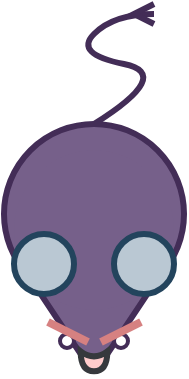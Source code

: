 <mxfile version="13.7.3" type="device" pages="12"><diagram id="iiVMnDBQ_noPuwgKKBrI" name="大鼠"><mxGraphModel dx="962" dy="632" grid="1" gridSize="10" guides="1" tooltips="1" connect="1" arrows="1" fold="1" page="1" pageScale="1" pageWidth="827" pageHeight="1169" math="0" shadow="0"><root><mxCell id="0"/><mxCell id="nlo5BUANMmSJa9IG2iir-1" value="tail" parent="0"/><mxCell id="nlo5BUANMmSJa9IG2iir-2" value="" style="curved=1;endArrow=ERmany;html=1;strokeColor=#432D57;strokeWidth=3;exitX=0.5;exitY=0;exitDx=0;exitDy=0;endFill=0;" parent="nlo5BUANMmSJa9IG2iir-1" edge="1"><mxGeometry width="50" height="50" relative="1" as="geometry"><mxPoint x="370" y="155" as="sourcePoint"/><mxPoint x="400" y="100" as="targetPoint"/><Array as="points"><mxPoint x="410" y="130"/><mxPoint x="360" y="120"/><mxPoint x="380" y="100"/></Array></mxGeometry></mxCell><mxCell id="_wAAatMvSBIT-CFYB80q-1" value="body" parent="0"/><mxCell id="_wAAatMvSBIT-CFYB80q-5" value="" style="triangle;whiteSpace=wrap;html=1;strokeWidth=3;rotation=90;fillColor=#76608a;strokeColor=#432D57;fontColor=#ffffff;rounded=1;" parent="_wAAatMvSBIT-CFYB80q-1" vertex="1"><mxGeometry x="340" y="210" width="60" height="80" as="geometry"/></mxCell><mxCell id="_wAAatMvSBIT-CFYB80q-6" value="" style="ellipse;whiteSpace=wrap;html=1;aspect=fixed;strokeWidth=3;fillColor=#76608a;fontColor=#ffffff;strokeColor=#432D57;" parent="_wAAatMvSBIT-CFYB80q-1" vertex="1"><mxGeometry x="325" y="155" width="90" height="90" as="geometry"/></mxCell><mxCell id="_wAAatMvSBIT-CFYB80q-7" value="" style="ellipse;whiteSpace=wrap;html=1;aspect=fixed;strokeWidth=2;fillColor=#76608a;fontColor=#ffffff;strokeColor=none;" parent="_wAAatMvSBIT-CFYB80q-1" vertex="1"><mxGeometry x="330" y="168" width="80" height="80" as="geometry"/></mxCell><mxCell id="1" value="nose" parent="0"/><mxCell id="yuy26O15a4es4snik9cA-21" value="" style="shape=xor;whiteSpace=wrap;html=1;rounded=1;shadow=0;strokeColor=#36393d;strokeWidth=3;rotation=90;fillColor=#ffcccc;" parent="1" vertex="1"><mxGeometry x="365" y="267" width="10" height="13.33" as="geometry"/></mxCell><mxCell id="_wAAatMvSBIT-CFYB80q-2" value="eye" parent="0"/><mxCell id="_wAAatMvSBIT-CFYB80q-13" value="" style="ellipse;whiteSpace=wrap;html=1;aspect=fixed;rounded=1;shadow=0;strokeColor=#432D57;strokeWidth=2;" parent="_wAAatMvSBIT-CFYB80q-2" vertex="1"><mxGeometry x="353" y="260" width="7" height="7" as="geometry"/></mxCell><mxCell id="_wAAatMvSBIT-CFYB80q-14" value="" style="ellipse;whiteSpace=wrap;html=1;aspect=fixed;rounded=1;shadow=0;strokeColor=#432D57;strokeWidth=2;" parent="_wAAatMvSBIT-CFYB80q-2" vertex="1"><mxGeometry x="380" y="260" width="7" height="7" as="geometry"/></mxCell><mxCell id="_wAAatMvSBIT-CFYB80q-3" value="mm" parent="0"/><mxCell id="_wAAatMvSBIT-CFYB80q-11" value="" style="endArrow=none;html=1;strokeWidth=4;shadow=0;fillColor=#ffe6cc;strokeColor=#D68181;" parent="_wAAatMvSBIT-CFYB80q-3" edge="1"><mxGeometry width="50" height="50" relative="1" as="geometry"><mxPoint x="347" y="254" as="sourcePoint"/><mxPoint x="367" y="264" as="targetPoint"/></mxGeometry></mxCell><mxCell id="_wAAatMvSBIT-CFYB80q-12" value="" style="endArrow=none;html=1;strokeWidth=4;shadow=0;fillColor=#ffe6cc;strokeColor=#D68181;" parent="_wAAatMvSBIT-CFYB80q-3" edge="1"><mxGeometry width="50" height="50" relative="1" as="geometry"><mxPoint x="373.5" y="264" as="sourcePoint"/><mxPoint x="393.5" y="254" as="targetPoint"/></mxGeometry></mxCell><mxCell id="_wAAatMvSBIT-CFYB80q-4" value="ear" parent="0"/><mxCell id="_wAAatMvSBIT-CFYB80q-8" value="" style="ellipse;whiteSpace=wrap;html=1;aspect=fixed;strokeWidth=3;fillColor=#bac8d3;strokeColor=#23445d;shadow=0;" parent="_wAAatMvSBIT-CFYB80q-4" vertex="1"><mxGeometry x="330" y="210" width="30" height="30" as="geometry"/></mxCell><mxCell id="_wAAatMvSBIT-CFYB80q-9" value="" style="ellipse;whiteSpace=wrap;html=1;aspect=fixed;strokeWidth=3;fillColor=#bac8d3;strokeColor=#23445d;shadow=0;direction=south;" parent="_wAAatMvSBIT-CFYB80q-4" vertex="1"><mxGeometry x="380" y="210" width="30" height="30" as="geometry"/></mxCell></root></mxGraphModel></diagram><diagram id="xXkEKjHedIAu_kQj7n2y" name="小鼠"><mxGraphModel dx="802" dy="527" grid="1" gridSize="10" guides="1" tooltips="1" connect="1" arrows="1" fold="1" page="1" pageScale="1" pageWidth="827" pageHeight="1169" math="0" shadow="0"><root><mxCell id="-LUuV1g20YuELEL16YSr-0"/><mxCell id="oe-cIo06DV1QvsMPpAH_-0" value="tail" parent="-LUuV1g20YuELEL16YSr-0"/><mxCell id="oe-cIo06DV1QvsMPpAH_-1" style="edgeStyle=orthogonalEdgeStyle;rounded=0;orthogonalLoop=1;jettySize=auto;html=1;exitX=0.5;exitY=0;exitDx=0;exitDy=0;curved=1;strokeWidth=3;endArrow=circle;endFill=1;strokeColor=#B46504;" edge="1" parent="oe-cIo06DV1QvsMPpAH_-0"><mxGeometry relative="1" as="geometry"><mxPoint x="470" y="140" as="targetPoint"/><mxPoint x="480" y="170" as="sourcePoint"/></mxGeometry></mxCell><mxCell id="xTHrB0Zurz0-ZmC7-2hc-10" value="huzi" parent="-LUuV1g20YuELEL16YSr-0"/><mxCell id="xTHrB0Zurz0-ZmC7-2hc-11" value="" style="endArrow=ERone;html=1;shadow=0;strokeWidth=3;fillColor=#6a00ff;strokeColor=#336600;startArrow=ERone;startFill=0;endFill=0;" parent="xTHrB0Zurz0-ZmC7-2hc-10" edge="1"><mxGeometry width="50" height="50" relative="1" as="geometry"><mxPoint x="460" y="280" as="sourcePoint"/><mxPoint x="500" y="280" as="targetPoint"/><Array as="points"><mxPoint x="480" y="266"/></Array></mxGeometry></mxCell><mxCell id="-LUuV1g20YuELEL16YSr-1" value="body" parent="-LUuV1g20YuELEL16YSr-0"/><mxCell id="JwG7wMXwvZvupD_g4Wqf-0" value="" style="ellipse;whiteSpace=wrap;html=1;aspect=fixed;rounded=1;shadow=0;strokeWidth=3;strokeColor=#B46504;fillColor=#F2A57E;" parent="-LUuV1g20YuELEL16YSr-1" vertex="1"><mxGeometry x="430" y="170" width="100" height="100" as="geometry"/></mxCell><mxCell id="xTHrB0Zurz0-ZmC7-2hc-8" value="nose" parent="-LUuV1g20YuELEL16YSr-0"/><mxCell id="xTHrB0Zurz0-ZmC7-2hc-9" value="" style="ellipse;whiteSpace=wrap;html=1;aspect=fixed;rounded=1;shadow=0;strokeWidth=2;fillColor=#FF66B3;strokeColor=#820041;" parent="xTHrB0Zurz0-ZmC7-2hc-8" vertex="1"><mxGeometry x="475" y="264" width="10" height="10" as="geometry"/></mxCell><mxCell id="xTHrB0Zurz0-ZmC7-2hc-3" value="eye" parent="-LUuV1g20YuELEL16YSr-0"/><mxCell id="xTHrB0Zurz0-ZmC7-2hc-4" value="" style="ellipse;whiteSpace=wrap;html=1;aspect=fixed;rounded=1;shadow=0;strokeWidth=2;fillColor=#333333;strokeColor=none;" parent="xTHrB0Zurz0-ZmC7-2hc-3" vertex="1"><mxGeometry x="450" y="244" width="20" height="20" as="geometry"/></mxCell><mxCell id="xTHrB0Zurz0-ZmC7-2hc-5" value="" style="ellipse;whiteSpace=wrap;html=1;aspect=fixed;rounded=1;shadow=0;strokeWidth=2;fillColor=#333333;strokeColor=none;" parent="xTHrB0Zurz0-ZmC7-2hc-3" vertex="1"><mxGeometry x="490" y="244" width="20" height="20" as="geometry"/></mxCell><mxCell id="xTHrB0Zurz0-ZmC7-2hc-6" value="" style="ellipse;whiteSpace=wrap;html=1;aspect=fixed;rounded=1;shadow=0;strokeWidth=2;strokeColor=none;fillColor=#FFFFFF;" parent="xTHrB0Zurz0-ZmC7-2hc-3" vertex="1"><mxGeometry x="455" y="252" width="10" height="10" as="geometry"/></mxCell><mxCell id="xTHrB0Zurz0-ZmC7-2hc-7" value="" style="ellipse;whiteSpace=wrap;html=1;aspect=fixed;rounded=1;shadow=0;strokeWidth=2;strokeColor=none;fillColor=#FFFFFF;" parent="xTHrB0Zurz0-ZmC7-2hc-3" vertex="1"><mxGeometry x="495" y="252" width="10" height="10" as="geometry"/></mxCell><mxCell id="xTHrB0Zurz0-ZmC7-2hc-0" value="ear" parent="-LUuV1g20YuELEL16YSr-0"/><mxCell id="xTHrB0Zurz0-ZmC7-2hc-1" value="" style="ellipse;whiteSpace=wrap;html=1;rounded=1;shadow=0;strokeWidth=3;fillColor=#B2C2B1;strokeColor=#668C50;" parent="xTHrB0Zurz0-ZmC7-2hc-0" vertex="1"><mxGeometry x="418" y="200" width="50" height="50" as="geometry"/></mxCell><mxCell id="oe-cIo06DV1QvsMPpAH_-2" value="" style="ellipse;whiteSpace=wrap;html=1;rounded=1;shadow=0;strokeWidth=3;fillColor=#B2C2B1;strokeColor=#668C50;" vertex="1" parent="xTHrB0Zurz0-ZmC7-2hc-0"><mxGeometry x="490" y="200" width="50" height="50" as="geometry"/></mxCell></root></mxGraphModel></diagram><diagram id="_nZHYjrMAVxutO9Bw8b0" name="狙击鼠"><mxGraphModel dx="962" dy="632" grid="1" gridSize="10" guides="1" tooltips="1" connect="1" arrows="1" fold="1" page="1" pageScale="1" pageWidth="827" pageHeight="1169" math="0" shadow="0"><root><mxCell id="aomTPuCyFztNPpgolk6v-0"/><mxCell id="aomTPuCyFztNPpgolk6v-1" parent="aomTPuCyFztNPpgolk6v-0"/></root></mxGraphModel></diagram><diagram id="yFO5GkXkjg5WwxxbOLeg" name="鼠铳"><mxGraphModel dx="962" dy="632" grid="1" gridSize="10" guides="1" tooltips="1" connect="1" arrows="1" fold="1" page="1" pageScale="1" pageWidth="827" pageHeight="1169" math="0" shadow="0"><root><mxCell id="1cSX05-xnu72Fdj6nvE7-0"/><mxCell id="1cSX05-xnu72Fdj6nvE7-1" parent="1cSX05-xnu72Fdj6nvE7-0"/></root></mxGraphModel></diagram><diagram id="MNHYUNkXhaHUs3ft2DeV" name="店老鼠"><mxGraphModel dx="962" dy="632" grid="1" gridSize="10" guides="1" tooltips="1" connect="1" arrows="1" fold="1" page="1" pageScale="1" pageWidth="827" pageHeight="1169" math="0" shadow="0"><root><mxCell id="Gkvwy0ZhZGPQ3J-stGmG-0"/><mxCell id="3cd2rCKgdKYw0NDjfUXz-0" value="tail" parent="Gkvwy0ZhZGPQ3J-stGmG-0"/><mxCell id="iXPBXx4oKxAa9tX4aTbU-0" value="" style="curved=1;endArrow=diamondThin;html=1;strokeWidth=5;endFill=1;strokeColor=#5A545C;" parent="3cd2rCKgdKYw0NDjfUXz-0" edge="1"><mxGeometry width="50" height="50" relative="1" as="geometry"><mxPoint x="380" y="420" as="sourcePoint"/><mxPoint x="260" y="290" as="targetPoint"/><Array as="points"><mxPoint x="440" y="390"/><mxPoint x="420" y="350"/><mxPoint x="260" y="380"/><mxPoint x="220" y="340"/><mxPoint x="260" y="290"/></Array></mxGeometry></mxCell><mxCell id="3cd2rCKgdKYw0NDjfUXz-53" value="foot" parent="Gkvwy0ZhZGPQ3J-stGmG-0"/><mxCell id="3cd2rCKgdKYw0NDjfUXz-54" value="" style="shape=xor;whiteSpace=wrap;html=1;strokeWidth=3;rotation=25;strokeColor=#958C99;" parent="3cd2rCKgdKYw0NDjfUXz-53" vertex="1"><mxGeometry x="349" y="430" width="61" height="20" as="geometry"/></mxCell><mxCell id="3cd2rCKgdKYw0NDjfUXz-55" value="" style="shape=xor;whiteSpace=wrap;html=1;strokeWidth=3;rotation=155;strokeColor=#958C99;" parent="3cd2rCKgdKYw0NDjfUXz-53" vertex="1"><mxGeometry x="284.75" y="430" width="65.62" height="21" as="geometry"/></mxCell><mxCell id="Gkvwy0ZhZGPQ3J-stGmG-1" value="body" parent="Gkvwy0ZhZGPQ3J-stGmG-0"/><mxCell id="Gkvwy0ZhZGPQ3J-stGmG-3" value="" style="ellipse;whiteSpace=wrap;html=1;strokeWidth=3;fillColor=#e1d5e7;strokeColor=#958C99;" parent="Gkvwy0ZhZGPQ3J-stGmG-1" vertex="1"><mxGeometry x="290" y="370" width="106" height="80" as="geometry"/></mxCell><mxCell id="Gkvwy0ZhZGPQ3J-stGmG-6" value="" style="ellipse;whiteSpace=wrap;html=1;strokeWidth=3;rotation=90;fillColor=#E1D5E7;strokeColor=#958C99;" parent="Gkvwy0ZhZGPQ3J-stGmG-1" vertex="1"><mxGeometry x="250" y="320" width="150" height="100" as="geometry"/></mxCell><mxCell id="5sM6NWbdSx7H9BSIOZ6r-8" value="" style="ellipse;whiteSpace=wrap;html=1;shadow=0;sketch=0;strokeWidth=3;gradientColor=none;strokeColor=none;fillColor=#E1D5E7;" parent="Gkvwy0ZhZGPQ3J-stGmG-1" vertex="1"><mxGeometry x="303" y="403.58" width="66" height="44" as="geometry"/></mxCell><mxCell id="3cd2rCKgdKYw0NDjfUXz-57" value="" style="ellipse;whiteSpace=wrap;html=1;shadow=0;sketch=0;strokeWidth=3;gradientColor=none;strokeColor=none;fillColor=#E1D5E7;" parent="Gkvwy0ZhZGPQ3J-stGmG-1" vertex="1"><mxGeometry x="354" y="376" width="27" height="44" as="geometry"/></mxCell><mxCell id="3cd2rCKgdKYw0NDjfUXz-50" value="mon" parent="Gkvwy0ZhZGPQ3J-stGmG-0"/><mxCell id="3cd2rCKgdKYw0NDjfUXz-51" value="" style="ellipse;whiteSpace=wrap;html=1;aspect=fixed;strokeWidth=3;strokeColor=#997E50;shadow=0;sketch=0;fillColor=#FFD966;" parent="3cd2rCKgdKYw0NDjfUXz-50" vertex="1"><mxGeometry x="324" y="372" width="60" height="60" as="geometry"/></mxCell><mxCell id="3cd2rCKgdKYw0NDjfUXz-52" value="" style="shape=switch;whiteSpace=wrap;html=1;strokeWidth=3;rotation=45;fillColor=#e1d5e7;aspect=fixed;strokeColor=#997E50;" parent="3cd2rCKgdKYw0NDjfUXz-50" vertex="1"><mxGeometry x="338" y="385.83" width="33" height="33" as="geometry"/></mxCell><mxCell id="3cd2rCKgdKYw0NDjfUXz-26" value="hands" parent="Gkvwy0ZhZGPQ3J-stGmG-0"/><mxCell id="3cd2rCKgdKYw0NDjfUXz-46" value="" style="shape=xor;whiteSpace=wrap;html=1;strokeWidth=3;rotation=120;strokeColor=#958C99;" parent="3cd2rCKgdKYw0NDjfUXz-26" vertex="1"><mxGeometry x="364" y="367" width="30" height="30" as="geometry"/></mxCell><mxCell id="3cd2rCKgdKYw0NDjfUXz-47" value="" style="shape=or;whiteSpace=wrap;html=1;shadow=0;sketch=0;strokeWidth=3;rotation=-55;fillColor=#D6D6D6;strokeColor=#666666;" parent="3cd2rCKgdKYw0NDjfUXz-26" vertex="1"><mxGeometry x="373.97" y="351.54" width="32" height="37" as="geometry"/></mxCell><mxCell id="3cd2rCKgdKYw0NDjfUXz-27" value="" style="shape=xor;whiteSpace=wrap;html=1;strokeWidth=3;rotation=61;strokeColor=#958C99;" parent="3cd2rCKgdKYw0NDjfUXz-26" vertex="1"><mxGeometry x="314.37" y="367.58" width="30" height="30" as="geometry"/></mxCell><mxCell id="3cd2rCKgdKYw0NDjfUXz-28" value="" style="shape=or;whiteSpace=wrap;html=1;shadow=0;sketch=0;strokeWidth=3;rotation=-120;strokeColor=#666666;fillColor=#D6D6D6;" parent="3cd2rCKgdKYw0NDjfUXz-26" vertex="1"><mxGeometry x="283.19" y="337.07" width="60" height="37" as="geometry"/></mxCell><mxCell id="3cd2rCKgdKYw0NDjfUXz-29" value="" style="shape=or;whiteSpace=wrap;html=1;shadow=0;sketch=0;strokeWidth=3;rotation=-90;fillColor=#D6D6D6;strokeColor=#666666;" parent="3cd2rCKgdKYw0NDjfUXz-26" vertex="1"><mxGeometry x="373.21" y="337.79" width="32" height="32.58" as="geometry"/></mxCell><mxCell id="3cd2rCKgdKYw0NDjfUXz-30" value="" style="shape=or;whiteSpace=wrap;html=1;shadow=0;sketch=0;strokeWidth=3;rotation=-55;fillColor=#D6D6D6;strokeColor=none;" parent="3cd2rCKgdKYw0NDjfUXz-26" vertex="1"><mxGeometry x="375.97" y="352.54" width="29" height="33" as="geometry"/></mxCell><mxCell id="3cd2rCKgdKYw0NDjfUXz-31" value="" style="endArrow=none;html=1;shadow=0;strokeWidth=2;strokeColor=#958C99;" parent="3cd2rCKgdKYw0NDjfUXz-26" edge="1"><mxGeometry width="50" height="50" relative="1" as="geometry"><mxPoint x="332.37" y="397" as="sourcePoint"/><mxPoint x="328" y="390" as="targetPoint"/></mxGeometry></mxCell><mxCell id="3cd2rCKgdKYw0NDjfUXz-32" value="" style="endArrow=none;html=1;shadow=0;strokeWidth=2;strokeColor=#958C99;" parent="3cd2rCKgdKYw0NDjfUXz-26" edge="1"><mxGeometry width="50" height="50" relative="1" as="geometry"><mxPoint x="340" y="392.83" as="sourcePoint"/><mxPoint x="336" y="386" as="targetPoint"/></mxGeometry></mxCell><mxCell id="3cd2rCKgdKYw0NDjfUXz-48" value="" style="endArrow=none;html=1;shadow=0;strokeWidth=2;strokeColor=#958C99;" parent="3cd2rCKgdKYw0NDjfUXz-26" edge="1"><mxGeometry width="50" height="50" relative="1" as="geometry"><mxPoint x="368" y="391.087" as="sourcePoint"/><mxPoint x="371" y="386" as="targetPoint"/></mxGeometry></mxCell><mxCell id="3cd2rCKgdKYw0NDjfUXz-49" value="" style="endArrow=none;html=1;shadow=0;strokeWidth=2;strokeColor=#958C99;" parent="3cd2rCKgdKYw0NDjfUXz-26" edge="1"><mxGeometry width="50" height="50" relative="1" as="geometry"><mxPoint x="375" y="396" as="sourcePoint"/><mxPoint x="378" y="390" as="targetPoint"/></mxGeometry></mxCell><mxCell id="3cd2rCKgdKYw0NDjfUXz-17" value="ear" parent="Gkvwy0ZhZGPQ3J-stGmG-0"/><mxCell id="3cd2rCKgdKYw0NDjfUXz-18" value="" style="ellipse;whiteSpace=wrap;html=1;strokeWidth=3;rotation=15;strokeColor=#958C99;" parent="3cd2rCKgdKYw0NDjfUXz-17" vertex="1"><mxGeometry x="370" y="200" width="60" height="100" as="geometry"/></mxCell><mxCell id="3cd2rCKgdKYw0NDjfUXz-19" value="" style="ellipse;whiteSpace=wrap;html=1;strokeWidth=3;rotation=-15;strokeColor=#958C99;" parent="3cd2rCKgdKYw0NDjfUXz-17" vertex="1"><mxGeometry x="290" y="200" width="60" height="100" as="geometry"/></mxCell><mxCell id="3cd2rCKgdKYw0NDjfUXz-20" value="" style="ellipse;whiteSpace=wrap;html=1;shadow=0;sketch=0;strokeWidth=3;strokeColor=none;rotation=-105;fillColor=#FF99CC;" parent="3cd2rCKgdKYw0NDjfUXz-17" vertex="1"><mxGeometry x="296.57" y="202.02" width="29.37" height="29.37" as="geometry"/></mxCell><mxCell id="3cd2rCKgdKYw0NDjfUXz-21" value="" style="ellipse;whiteSpace=wrap;html=1;shadow=0;sketch=0;strokeWidth=3;strokeColor=none;rotation=-105;fillColor=#FF99CC;" parent="3cd2rCKgdKYw0NDjfUXz-17" vertex="1"><mxGeometry x="394" y="202.02" width="29.37" height="29.37" as="geometry"/></mxCell><mxCell id="3cd2rCKgdKYw0NDjfUXz-22" value="face" parent="Gkvwy0ZhZGPQ3J-stGmG-0"/><mxCell id="3cd2rCKgdKYw0NDjfUXz-23" value="" style="ellipse;whiteSpace=wrap;html=1;aspect=fixed;strokeWidth=3;fillColor=#FFFFFF;strokeColor=#958C99;" parent="3cd2rCKgdKYw0NDjfUXz-22" vertex="1"><mxGeometry x="320" y="270" width="80" height="80" as="geometry"/></mxCell><mxCell id="fayoCxPxrpdhcK6TWtJs-0" value="" style="verticalLabelPosition=bottom;verticalAlign=top;html=1;shape=mxgraph.basic.arc;startAngle=0.894;endAngle=0.172;strokeWidth=3;fillColor=#59545C;strokeColor=#59545C;" parent="3cd2rCKgdKYw0NDjfUXz-22" vertex="1"><mxGeometry x="331" y="303" width="26.67" height="40" as="geometry"/></mxCell><mxCell id="fayoCxPxrpdhcK6TWtJs-2" value="" style="verticalLabelPosition=bottom;verticalAlign=top;html=1;shape=mxgraph.basic.arc;startAngle=0.894;endAngle=0.172;strokeWidth=3;flipH=1;fillColor=#59545C;strokeColor=#59545C;" parent="3cd2rCKgdKYw0NDjfUXz-22" vertex="1"><mxGeometry x="379" y="303" width="26.67" height="40" as="geometry"/></mxCell><mxCell id="3cd2rCKgdKYw0NDjfUXz-11" value="hat" parent="Gkvwy0ZhZGPQ3J-stGmG-0"/><mxCell id="3cd2rCKgdKYw0NDjfUXz-12" value="" style="shape=or;whiteSpace=wrap;html=1;shadow=0;sketch=0;strokeWidth=3;gradientColor=none;rotation=-90;strokeColor=#003366;fillColor=#0051A3;" parent="3cd2rCKgdKYw0NDjfUXz-11" vertex="1"><mxGeometry x="348.25" y="232.14" width="24.5" height="68" as="geometry"/></mxCell><mxCell id="3cd2rCKgdKYw0NDjfUXz-13" value="" style="endArrow=none;html=1;shadow=0;strokeWidth=3;curved=1;strokeColor=#999999;" parent="3cd2rCKgdKYw0NDjfUXz-11" edge="1"><mxGeometry width="50" height="50" relative="1" as="geometry"><mxPoint x="343" y="277" as="sourcePoint"/><mxPoint x="360" y="257" as="targetPoint"/><Array as="points"><mxPoint x="343" y="264"/></Array></mxGeometry></mxCell><mxCell id="3cd2rCKgdKYw0NDjfUXz-14" value="" style="endArrow=none;html=1;shadow=0;strokeWidth=3;exitX=0;exitY=0.75;exitDx=0;exitDy=0;curved=1;exitPerimeter=0;strokeColor=#999999;" parent="3cd2rCKgdKYw0NDjfUXz-11" edge="1"><mxGeometry width="50" height="50" relative="1" as="geometry"><mxPoint x="378" y="277" as="sourcePoint"/><mxPoint x="361" y="257" as="targetPoint"/><Array as="points"><mxPoint x="378" y="265"/></Array></mxGeometry></mxCell><mxCell id="3cd2rCKgdKYw0NDjfUXz-15" value="" style="rounded=1;whiteSpace=wrap;html=1;shadow=0;sketch=0;strokeColor=#990000;strokeWidth=3;gradientColor=none;fillColor=#D95757;arcSize=32;" parent="3cd2rCKgdKYw0NDjfUXz-11" vertex="1"><mxGeometry x="326" y="278" width="69" height="10" as="geometry"/></mxCell><mxCell id="3cd2rCKgdKYw0NDjfUXz-16" value="" style="ellipse;whiteSpace=wrap;html=1;aspect=fixed;rounded=0;shadow=0;sketch=0;strokeWidth=3;strokeColor=#997E50;fillColor=#FFD966;" parent="3cd2rCKgdKYw0NDjfUXz-11" vertex="1"><mxGeometry x="355" y="247" width="11" height="11" as="geometry"/></mxCell><mxCell id="3cd2rCKgdKYw0NDjfUXz-3" value="huzi" parent="Gkvwy0ZhZGPQ3J-stGmG-0"/><mxCell id="3cd2rCKgdKYw0NDjfUXz-4" value="" style="endArrow=none;html=1;shadow=0;strokeWidth=2;curved=1;startArrow=oval;startFill=0;strokeColor=#D66C00;" parent="3cd2rCKgdKYw0NDjfUXz-3" edge="1"><mxGeometry width="50" height="50" relative="1" as="geometry"><mxPoint x="440" y="270" as="sourcePoint"/><mxPoint x="388.97" y="333" as="targetPoint"/><Array as="points"><mxPoint x="450" y="300"/><mxPoint x="430" y="340"/><mxPoint x="400" y="320"/></Array></mxGeometry></mxCell><mxCell id="3cd2rCKgdKYw0NDjfUXz-5" value="" style="endArrow=none;html=1;shadow=0;strokeWidth=2;curved=1;fillColor=#ffff88;startArrow=oval;startFill=0;strokeColor=#D66C00;entryX=0;entryY=0.25;entryDx=0;entryDy=0;entryPerimeter=0;endFill=0;" parent="3cd2rCKgdKYw0NDjfUXz-3" edge="1"><mxGeometry width="50" height="50" relative="1" as="geometry"><mxPoint x="280" y="270" as="sourcePoint"/><mxPoint x="360" y="325.5" as="targetPoint"/><Array as="points"><mxPoint x="270" y="290"/><mxPoint x="280" y="326"/><mxPoint x="310" y="340"/><mxPoint x="346" y="320"/></Array></mxGeometry></mxCell><mxCell id="3cd2rCKgdKYw0NDjfUXz-6" value="face" parent="Gkvwy0ZhZGPQ3J-stGmG-0"/><mxCell id="3cd2rCKgdKYw0NDjfUXz-7" value="" style="shape=or;whiteSpace=wrap;html=1;strokeWidth=3;strokeColor=#958C99;" parent="3cd2rCKgdKYw0NDjfUXz-6" vertex="1"><mxGeometry x="370" y="318" width="40" height="30" as="geometry"/></mxCell><mxCell id="3cd2rCKgdKYw0NDjfUXz-8" value="" style="ellipse;whiteSpace=wrap;html=1;aspect=fixed;strokeWidth=3;fillColor=#cdeb8b;strokeColor=#5E824A;" parent="3cd2rCKgdKYw0NDjfUXz-6" vertex="1"><mxGeometry x="397" y="324.5" width="17" height="17" as="geometry"/></mxCell><mxCell id="3cd2rCKgdKYw0NDjfUXz-9" value="" style="shape=or;whiteSpace=wrap;html=1;strokeWidth=3;strokeColor=none;" parent="3cd2rCKgdKYw0NDjfUXz-6" vertex="1"><mxGeometry x="360" y="318" width="30" height="30" as="geometry"/></mxCell><mxCell id="3cd2rCKgdKYw0NDjfUXz-10" value="" style="endArrow=none;html=1;shadow=0;strokeWidth=3;curved=1;strokeColor=#59545C;" parent="3cd2rCKgdKYw0NDjfUXz-6" edge="1"><mxGeometry width="50" height="50" relative="1" as="geometry"><mxPoint x="345.19" y="328" as="sourcePoint"/><mxPoint x="375.19" y="348" as="targetPoint"/><Array as="points"><mxPoint x="355.19" y="348"/></Array></mxGeometry></mxCell></root></mxGraphModel></diagram><diagram id="5za4Ox6eI7VW391doEJH" name="雷"><mxGraphModel dx="962" dy="632" grid="1" gridSize="10" guides="1" tooltips="1" connect="1" arrows="1" fold="1" page="1" pageScale="1" pageWidth="827" pageHeight="1169" math="0" shadow="0"><root><mxCell id="JRQaIrbM7YLwBerxl1mo-0"/><mxCell id="JRQaIrbM7YLwBerxl1mo-1" value="bg" parent="JRQaIrbM7YLwBerxl1mo-0" visible="0"/><mxCell id="BJRckJADyCbxh040dmrQ-0" value="" style="rounded=0;whiteSpace=wrap;html=1;strokeWidth=2;fillColor=none;" parent="JRQaIrbM7YLwBerxl1mo-1" vertex="1"><mxGeometry x="260" y="250" width="120" height="120" as="geometry"/></mxCell><mxCell id="f5o5HIz1VG4uEKUtJToS-14" value="wai" style="" parent="JRQaIrbM7YLwBerxl1mo-0" visible="0"/><mxCell id="f5o5HIz1VG4uEKUtJToS-15" value="" style="rounded=1;whiteSpace=wrap;html=1;strokeWidth=3;direction=south;arcSize=50;strokeColor=#666666;" parent="f5o5HIz1VG4uEKUtJToS-14" vertex="1"><mxGeometry x="315" y="257" width="10" height="40" as="geometry"/></mxCell><mxCell id="f5o5HIz1VG4uEKUtJToS-17" value="" style="rounded=1;whiteSpace=wrap;html=1;strokeWidth=3;direction=west;rotation=45;arcSize=50;strokeColor=#666666;" parent="f5o5HIz1VG4uEKUtJToS-14" vertex="1"><mxGeometry x="330" y="334" width="40" height="10" as="geometry"/></mxCell><mxCell id="f5o5HIz1VG4uEKUtJToS-18" value="" style="rounded=1;whiteSpace=wrap;html=1;strokeWidth=3;direction=west;rotation=-45;arcSize=50;strokeColor=#666666;" parent="f5o5HIz1VG4uEKUtJToS-14" vertex="1"><mxGeometry x="270" y="334" width="40" height="10" as="geometry"/></mxCell><mxCell id="IjuRk0AkYP6NHVDW9G4R-4" value="wai-act" parent="JRQaIrbM7YLwBerxl1mo-0"/><mxCell id="IjuRk0AkYP6NHVDW9G4R-8" value="" style="rounded=1;whiteSpace=wrap;html=1;strokeWidth=3;direction=south;arcSize=50;fillColor=#666666;strokeColor=#FFFFFF;" parent="IjuRk0AkYP6NHVDW9G4R-4" vertex="1"><mxGeometry x="315" y="257" width="10" height="40" as="geometry"/></mxCell><mxCell id="IjuRk0AkYP6NHVDW9G4R-9" value="" style="rounded=1;whiteSpace=wrap;html=1;strokeWidth=3;direction=west;rotation=45;arcSize=50;fillColor=#666666;strokeColor=#FFFFFF;" parent="IjuRk0AkYP6NHVDW9G4R-4" vertex="1"><mxGeometry x="330" y="334" width="40" height="10" as="geometry"/></mxCell><mxCell id="IjuRk0AkYP6NHVDW9G4R-10" value="" style="rounded=1;whiteSpace=wrap;html=1;strokeWidth=3;direction=west;rotation=-45;arcSize=50;fillColor=#666666;strokeColor=#FFFFFF;" parent="IjuRk0AkYP6NHVDW9G4R-4" vertex="1"><mxGeometry x="270" y="334" width="40" height="10" as="geometry"/></mxCell><mxCell id="ilXN-LusQ5fFJWNRm_7S-2" value="ear" parent="JRQaIrbM7YLwBerxl1mo-0" visible="0"/><mxCell id="f5o5HIz1VG4uEKUtJToS-10" value="" style="ellipse;whiteSpace=wrap;html=1;aspect=fixed;strokeWidth=3;strokeColor=#666666;" parent="ilXN-LusQ5fFJWNRm_7S-2" vertex="1"><mxGeometry x="261" y="280" width="40" height="40" as="geometry"/></mxCell><mxCell id="f5o5HIz1VG4uEKUtJToS-11" value="" style="ellipse;whiteSpace=wrap;html=1;aspect=fixed;strokeWidth=3;strokeColor=#666666;" parent="ilXN-LusQ5fFJWNRm_7S-2" vertex="1"><mxGeometry x="339" y="280" width="40" height="40" as="geometry"/></mxCell><mxCell id="IjuRk0AkYP6NHVDW9G4R-11" value="ear-act" parent="JRQaIrbM7YLwBerxl1mo-0"/><mxCell id="IjuRk0AkYP6NHVDW9G4R-14" value="" style="ellipse;whiteSpace=wrap;html=1;aspect=fixed;strokeWidth=3;fillColor=#666666;strokeColor=#FFFFFF;" parent="IjuRk0AkYP6NHVDW9G4R-11" vertex="1"><mxGeometry x="261" y="280" width="40" height="40" as="geometry"/></mxCell><mxCell id="IjuRk0AkYP6NHVDW9G4R-15" value="" style="ellipse;whiteSpace=wrap;html=1;aspect=fixed;strokeWidth=3;fillColor=#666666;strokeColor=#FFFFFF;" parent="IjuRk0AkYP6NHVDW9G4R-11" vertex="1"><mxGeometry x="339" y="280" width="40" height="40" as="geometry"/></mxCell><mxCell id="f5o5HIz1VG4uEKUtJToS-5" value="body" parent="JRQaIrbM7YLwBerxl1mo-0" visible="0"/><mxCell id="f5o5HIz1VG4uEKUtJToS-6" value="" style="ellipse;whiteSpace=wrap;html=1;aspect=fixed;strokeWidth=3;strokeColor=#666666;" parent="f5o5HIz1VG4uEKUtJToS-5" vertex="1"><mxGeometry x="285" y="280" width="70" height="70" as="geometry"/></mxCell><mxCell id="f5o5HIz1VG4uEKUtJToS-7" value="" style="shape=loopLimit;whiteSpace=wrap;html=1;strokeWidth=3;rotation=-180;size=20;strokeColor=#666666;" parent="f5o5HIz1VG4uEKUtJToS-5" vertex="1"><mxGeometry x="297.5" y="329" width="45" height="36" as="geometry"/></mxCell><mxCell id="f5o5HIz1VG4uEKUtJToS-8" value="" style="endArrow=none;html=1;strokeWidth=3;strokeColor=#666666;" parent="f5o5HIz1VG4uEKUtJToS-5" edge="1"><mxGeometry width="50" height="50" relative="1" as="geometry"><mxPoint x="310" y="360" as="sourcePoint"/><mxPoint x="310" y="341" as="targetPoint"/></mxGeometry></mxCell><mxCell id="f5o5HIz1VG4uEKUtJToS-9" value="" style="endArrow=none;html=1;strokeWidth=3;strokeColor=#666666;" parent="f5o5HIz1VG4uEKUtJToS-5" edge="1"><mxGeometry width="50" height="50" relative="1" as="geometry"><mxPoint x="330" y="360" as="sourcePoint"/><mxPoint x="330" y="341" as="targetPoint"/></mxGeometry></mxCell><mxCell id="f5o5HIz1VG4uEKUtJToS-20" value="" style="rounded=1;whiteSpace=wrap;html=1;strokeWidth=3;strokeColor=none;arcSize=19;" parent="f5o5HIz1VG4uEKUtJToS-5" vertex="1"><mxGeometry x="295.5" y="320" width="49" height="20" as="geometry"/></mxCell><mxCell id="IjuRk0AkYP6NHVDW9G4R-19" value="body-act" parent="JRQaIrbM7YLwBerxl1mo-0"/><mxCell id="IjuRk0AkYP6NHVDW9G4R-20" value="" style="ellipse;whiteSpace=wrap;html=1;aspect=fixed;strokeWidth=3;fillColor=#666666;strokeColor=#FFFFFF;" parent="IjuRk0AkYP6NHVDW9G4R-19" vertex="1"><mxGeometry x="285" y="280" width="70" height="70" as="geometry"/></mxCell><mxCell id="IjuRk0AkYP6NHVDW9G4R-21" value="" style="shape=loopLimit;whiteSpace=wrap;html=1;strokeWidth=3;rotation=-180;size=20;fillColor=#666666;strokeColor=#FFFFFF;" parent="IjuRk0AkYP6NHVDW9G4R-19" vertex="1"><mxGeometry x="297.5" y="329" width="45" height="36" as="geometry"/></mxCell><mxCell id="IjuRk0AkYP6NHVDW9G4R-22" value="" style="endArrow=none;html=1;strokeWidth=3;strokeColor=#FFFFFF;" parent="IjuRk0AkYP6NHVDW9G4R-19" edge="1"><mxGeometry width="50" height="50" relative="1" as="geometry"><mxPoint x="310" y="360" as="sourcePoint"/><mxPoint x="310" y="341" as="targetPoint"/></mxGeometry></mxCell><mxCell id="IjuRk0AkYP6NHVDW9G4R-23" value="" style="endArrow=none;html=1;strokeWidth=3;strokeColor=#FFFFFF;" parent="IjuRk0AkYP6NHVDW9G4R-19" edge="1"><mxGeometry width="50" height="50" relative="1" as="geometry"><mxPoint x="330" y="360" as="sourcePoint"/><mxPoint x="330" y="341" as="targetPoint"/></mxGeometry></mxCell><mxCell id="IjuRk0AkYP6NHVDW9G4R-24" value="" style="rounded=1;whiteSpace=wrap;html=1;strokeWidth=3;strokeColor=none;arcSize=19;fillColor=#666666;" parent="IjuRk0AkYP6NHVDW9G4R-19" vertex="1"><mxGeometry x="295.5" y="320" width="49" height="20" as="geometry"/></mxCell><mxCell id="f5o5HIz1VG4uEKUtJToS-12" value="bolt" parent="JRQaIrbM7YLwBerxl1mo-0"/><mxCell id="f5o5HIz1VG4uEKUtJToS-21" value="" style="html=1;verticalLabelPosition=bottom;align=center;verticalAlign=top;strokeWidth=2;shadow=0;dashed=0;shape=mxgraph.ios7.icons.flash;strokeColor=none;rotation=-60;fillColor=#666666;" parent="f5o5HIz1VG4uEKUtJToS-12" vertex="1"><mxGeometry x="290.97" y="301.02" width="21" height="35" as="geometry"/></mxCell><mxCell id="f5o5HIz1VG4uEKUtJToS-22" value="" style="html=1;verticalLabelPosition=bottom;align=center;verticalAlign=top;strokeWidth=2;shadow=0;dashed=0;shape=mxgraph.ios7.icons.flash;strokeColor=none;rotation=60;flipH=1;flipV=0;fillColor=#666666;" parent="f5o5HIz1VG4uEKUtJToS-12" vertex="1"><mxGeometry x="328" y="301.02" width="21" height="35" as="geometry"/></mxCell><mxCell id="IjuRk0AkYP6NHVDW9G4R-16" value="bolt-act" parent="JRQaIrbM7YLwBerxl1mo-0"/><mxCell id="IjuRk0AkYP6NHVDW9G4R-17" value="" style="html=1;verticalLabelPosition=bottom;align=center;verticalAlign=top;strokeWidth=2;shadow=0;dashed=0;shape=mxgraph.ios7.icons.flash;strokeColor=none;rotation=-60;fillColor=#FF3333;" parent="IjuRk0AkYP6NHVDW9G4R-16" vertex="1"><mxGeometry x="290.97" y="301.02" width="21" height="35" as="geometry"/></mxCell><mxCell id="IjuRk0AkYP6NHVDW9G4R-18" value="" style="html=1;verticalLabelPosition=bottom;align=center;verticalAlign=top;strokeWidth=2;shadow=0;dashed=0;shape=mxgraph.ios7.icons.flash;rotation=60;flipH=1;flipV=0;fillColor=#e3c800;fontColor=#ffffff;strokeColor=none;" parent="IjuRk0AkYP6NHVDW9G4R-16" vertex="1"><mxGeometry x="328" y="301.02" width="21" height="35" as="geometry"/></mxCell><mxCell id="IjuRk0AkYP6NHVDW9G4R-25" value="" style="html=1;verticalLabelPosition=bottom;align=center;verticalAlign=top;strokeWidth=2;shadow=0;dashed=0;shape=mxgraph.ios7.icons.flash;rotation=-60;fillColor=#e3c800;fontColor=#ffffff;strokeColor=none;" parent="IjuRk0AkYP6NHVDW9G4R-16" vertex="1"><mxGeometry x="290.97" y="301.02" width="21" height="35" as="geometry"/></mxCell></root></mxGraphModel></diagram><diagram id="ADvy3C08bkmg_wlJoaC9" name="旗帜"><mxGraphModel dx="962" dy="632" grid="1" gridSize="10" guides="1" tooltips="1" connect="1" arrows="1" fold="1" page="1" pageScale="1" pageWidth="827" pageHeight="1169" background="none" math="0" shadow="0"><root><mxCell id="Tcy-Z9-hQRlb8IOlY1t9-0"/><mxCell id="Tcy-Z9-hQRlb8IOlY1t9-1" value="bg" parent="Tcy-Z9-hQRlb8IOlY1t9-0" visible="0"/><mxCell id="HKVAImZpJ2kcrPyWBCij-0" value="" style="rounded=0;whiteSpace=wrap;html=1;strokeWidth=2;fillColor=none;" parent="Tcy-Z9-hQRlb8IOlY1t9-1" vertex="1"><mxGeometry x="260" y="250" width="120" height="120" as="geometry"/></mxCell><mxCell id="HKVAImZpJ2kcrPyWBCij-1" value="body" parent="Tcy-Z9-hQRlb8IOlY1t9-0"/><mxCell id="S5Z1mY-dKSIarC70kd5e-0" value="" style="rounded=1;whiteSpace=wrap;html=1;strokeWidth=2;direction=south;fontColor=#333333;strokeColor=#666666;fillColor=#666666;" parent="HKVAImZpJ2kcrPyWBCij-1" vertex="1"><mxGeometry x="318" y="253" width="5" height="105" as="geometry"/></mxCell><mxCell id="S5Z1mY-dKSIarC70kd5e-1" value="" style="rounded=1;whiteSpace=wrap;html=1;strokeWidth=2;direction=west;fontColor=#333333;strokeColor=#666666;fillColor=#666666;" parent="HKVAImZpJ2kcrPyWBCij-1" vertex="1"><mxGeometry x="280" y="260" width="80" height="5.68" as="geometry"/></mxCell><mxCell id="9I73-4B4BlcJTREqT3Z6-0" value="btm" parent="Tcy-Z9-hQRlb8IOlY1t9-0" visible="0"/><mxCell id="9I73-4B4BlcJTREqT3Z6-1" value="" style="verticalLabelPosition=bottom;verticalAlign=top;html=1;shape=trapezoid;perimeter=trapezoidPerimeter;whiteSpace=wrap;size=0.225;arcSize=10;flipV=1;rotation=-180;strokeWidth=3;rounded=1;fillColor=#BD9146;strokeColor=#826430;" parent="9I73-4B4BlcJTREqT3Z6-0" vertex="1"><mxGeometry x="300" y="355" width="40" height="12" as="geometry"/></mxCell><mxCell id="9I73-4B4BlcJTREqT3Z6-2" value="vine-btm" parent="Tcy-Z9-hQRlb8IOlY1t9-0"/><mxCell id="9I73-4B4BlcJTREqT3Z6-3" value="" style="verticalLabelPosition=bottom;verticalAlign=top;html=1;shape=trapezoid;perimeter=trapezoidPerimeter;whiteSpace=wrap;size=0.225;arcSize=10;flipV=1;rotation=-180;strokeWidth=3;rounded=1;fillColor=#60a917;strokeColor=#2D7600;fontColor=#ffffff;" parent="9I73-4B4BlcJTREqT3Z6-2" vertex="1"><mxGeometry x="300" y="355" width="40" height="12" as="geometry"/></mxCell><mxCell id="S5Z1mY-dKSIarC70kd5e-3" value="flag" parent="Tcy-Z9-hQRlb8IOlY1t9-0" visible="0"/><mxCell id="S5Z1mY-dKSIarC70kd5e-6" value="" style="shape=step;perimeter=stepPerimeter;whiteSpace=wrap;html=1;fixedSize=1;rounded=1;strokeWidth=3;direction=south;arcSize=6;size=10;fillColor=#DE7168;strokeColor=#333333;" parent="S5Z1mY-dKSIarC70kd5e-3" vertex="1"><mxGeometry x="284.5" y="262" width="71" height="88" as="geometry"/></mxCell><mxCell id="S5Z1mY-dKSIarC70kd5e-7" value="rat" parent="Tcy-Z9-hQRlb8IOlY1t9-0" visible="0"/><mxCell id="a1Rn_r8iUqqSrNBxGpTt-18" value="" style="group;direction=west;rotation=-90;strokeWidth=4;" parent="S5Z1mY-dKSIarC70kd5e-7" vertex="1" connectable="0"><mxGeometry x="295.17" y="295" width="54.22" height="46" as="geometry"/></mxCell><mxCell id="a1Rn_r8iUqqSrNBxGpTt-17" value="" style="group;rotation=-180;" parent="a1Rn_r8iUqqSrNBxGpTt-18" vertex="1" connectable="0"><mxGeometry x="-1" width="54.22" height="46" as="geometry"/></mxCell><mxCell id="a1Rn_r8iUqqSrNBxGpTt-10" value="" style="verticalLabelPosition=bottom;verticalAlign=top;html=1;shape=mxgraph.basic.drop;rounded=1;strokeWidth=2;direction=east;fontColor=#333333;strokeColor=none;rotation=-60;fillColor=#E6E6E6;" parent="a1Rn_r8iUqqSrNBxGpTt-17" vertex="1"><mxGeometry x="11" y="-3" width="11.894" height="31.909" as="geometry"/></mxCell><mxCell id="a1Rn_r8iUqqSrNBxGpTt-12" value="" style="verticalLabelPosition=bottom;verticalAlign=top;html=1;shape=mxgraph.basic.drop;rounded=1;strokeWidth=2;direction=east;fontColor=#333333;strokeColor=none;rotation=-300;fillColor=#E6E6E6;" parent="a1Rn_r8iUqqSrNBxGpTt-17" vertex="1"><mxGeometry x="31" y="-3" width="11.894" height="31.909" as="geometry"/></mxCell><mxCell id="S5Z1mY-dKSIarC70kd5e-8" value="" style="verticalLabelPosition=bottom;verticalAlign=top;html=1;shape=mxgraph.basic.drop;rounded=1;strokeWidth=4;direction=east;fontColor=#333333;rotation=-180;strokeColor=#E6E6E6;fillColor=#DE7168;" parent="a1Rn_r8iUqqSrNBxGpTt-17" vertex="1"><mxGeometry x="13" y="7" width="27.328" height="39.041" as="geometry"/></mxCell><mxCell id="a1Rn_r8iUqqSrNBxGpTt-11" value="ear" parent="Tcy-Z9-hQRlb8IOlY1t9-0" visible="0"/><mxCell id="a1Rn_r8iUqqSrNBxGpTt-13" value="" style="ellipse;whiteSpace=wrap;html=1;aspect=fixed;rounded=1;strokeWidth=4;strokeColor=#E6E6E6;fillColor=#DE7168;" parent="a1Rn_r8iUqqSrNBxGpTt-11" vertex="1"><mxGeometry x="291" y="276" width="24" height="24" as="geometry"/></mxCell><mxCell id="a1Rn_r8iUqqSrNBxGpTt-19" value="" style="ellipse;whiteSpace=wrap;html=1;aspect=fixed;rounded=1;strokeWidth=4;strokeColor=#E6E6E6;fillColor=#DE7168;" parent="a1Rn_r8iUqqSrNBxGpTt-11" vertex="1"><mxGeometry x="326" y="276" width="24" height="24" as="geometry"/></mxCell><mxCell id="Zn1rxYTfvP_a1fOAPi_F-23" value="flag-vine" parent="Tcy-Z9-hQRlb8IOlY1t9-0"/><mxCell id="Zn1rxYTfvP_a1fOAPi_F-24" value="" style="shape=step;perimeter=stepPerimeter;whiteSpace=wrap;html=1;fixedSize=1;rounded=1;strokeWidth=3;direction=south;arcSize=6;size=10;strokeColor=#333333;fillColor=#5293DE;" parent="Zn1rxYTfvP_a1fOAPi_F-23" vertex="1"><mxGeometry x="284.5" y="262" width="71" height="88" as="geometry"/></mxCell><mxCell id="Zn1rxYTfvP_a1fOAPi_F-0" value="rat-vine" parent="Tcy-Z9-hQRlb8IOlY1t9-0"/><mxCell id="Zn1rxYTfvP_a1fOAPi_F-14" value="" style="group;direction=west;rotation=-90;strokeWidth=4;" parent="Zn1rxYTfvP_a1fOAPi_F-0" vertex="1" connectable="0"><mxGeometry x="295" y="295" width="54.22" height="46" as="geometry"/></mxCell><mxCell id="Zn1rxYTfvP_a1fOAPi_F-15" value="" style="group;rotation=-180;" parent="Zn1rxYTfvP_a1fOAPi_F-14" vertex="1" connectable="0"><mxGeometry x="-1" width="54.22" height="46" as="geometry"/></mxCell><mxCell id="Zn1rxYTfvP_a1fOAPi_F-16" value="" style="verticalLabelPosition=bottom;verticalAlign=top;html=1;shape=mxgraph.basic.drop;rounded=1;strokeWidth=2;direction=east;fontColor=#333333;strokeColor=none;rotation=-60;fillColor=#E6E6E6;" parent="Zn1rxYTfvP_a1fOAPi_F-15" vertex="1"><mxGeometry x="11" y="-3" width="11.894" height="31.909" as="geometry"/></mxCell><mxCell id="Zn1rxYTfvP_a1fOAPi_F-17" value="" style="verticalLabelPosition=bottom;verticalAlign=top;html=1;shape=mxgraph.basic.drop;rounded=1;strokeWidth=2;direction=east;fontColor=#333333;strokeColor=none;rotation=-300;fillColor=#E6E6E6;" parent="Zn1rxYTfvP_a1fOAPi_F-15" vertex="1"><mxGeometry x="31" y="-3" width="11.894" height="31.909" as="geometry"/></mxCell><mxCell id="Zn1rxYTfvP_a1fOAPi_F-18" value="" style="verticalLabelPosition=bottom;verticalAlign=top;html=1;shape=mxgraph.basic.drop;rounded=1;strokeWidth=4;direction=east;fontColor=#333333;rotation=-180;strokeColor=#E6E6E6;fillColor=#5293DE;" parent="Zn1rxYTfvP_a1fOAPi_F-15" vertex="1"><mxGeometry x="13" y="7" width="27.328" height="39.041" as="geometry"/></mxCell><mxCell id="Zn1rxYTfvP_a1fOAPi_F-1" value="ear-vine" parent="Tcy-Z9-hQRlb8IOlY1t9-0"/><mxCell id="Zn1rxYTfvP_a1fOAPi_F-19" value="" style="ellipse;whiteSpace=wrap;html=1;aspect=fixed;rounded=1;strokeWidth=4;strokeColor=#E6E6E6;fillColor=#5293DE;" parent="Zn1rxYTfvP_a1fOAPi_F-1" vertex="1"><mxGeometry x="291" y="276" width="24" height="24" as="geometry"/></mxCell><mxCell id="Zn1rxYTfvP_a1fOAPi_F-20" value="" style="ellipse;whiteSpace=wrap;html=1;aspect=fixed;rounded=1;strokeWidth=4;strokeColor=#E6E6E6;fillColor=#5293DE;" parent="Zn1rxYTfvP_a1fOAPi_F-1" vertex="1"><mxGeometry x="326" y="276" width="24" height="24" as="geometry"/></mxCell><mxCell id="Zn1rxYTfvP_a1fOAPi_F-25" value="flower" parent="Tcy-Z9-hQRlb8IOlY1t9-0"/><mxCell id="7RlPl1NTd3qPsWT8Pb5l-7" value="" style="ellipse;whiteSpace=wrap;html=1;strokeWidth=2;aspect=fixed;fillColor=#ffe6cc;strokeColor=#d79b00;" parent="Zn1rxYTfvP_a1fOAPi_F-25" vertex="1"><mxGeometry x="314.3" y="266.2" width="11" height="11" as="geometry"/></mxCell><mxCell id="7RlPl1NTd3qPsWT8Pb5l-6" value="" style="group" parent="Zn1rxYTfvP_a1fOAPi_F-25" vertex="1" connectable="0"><mxGeometry x="297.997" y="248.004" width="43.607" height="47.391" as="geometry"/></mxCell><mxCell id="7RlPl1NTd3qPsWT8Pb5l-0" value="" style="whiteSpace=wrap;html=1;shape=mxgraph.basic.pointed_oval;rounded=0;strokeWidth=2;gradientColor=none;fillColor=#FF99CC;strokeColor=#CC0066;rotation=30;" parent="7RlPl1NTd3qPsWT8Pb5l-6" vertex="1"><mxGeometry x="14.553" y="3.096" width="16.67" height="16" as="geometry"/></mxCell><mxCell id="7RlPl1NTd3qPsWT8Pb5l-1" value="" style="whiteSpace=wrap;html=1;shape=mxgraph.basic.pointed_oval;rounded=0;strokeWidth=2;gradientColor=none;fillColor=#FF99CC;strokeColor=#CC0066;rotation=30;" parent="7RlPl1NTd3qPsWT8Pb5l-6" vertex="1"><mxGeometry x="12.383" y="28.296" width="16.67" height="16" as="geometry"/></mxCell><mxCell id="7RlPl1NTd3qPsWT8Pb5l-2" value="" style="whiteSpace=wrap;html=1;shape=mxgraph.basic.pointed_oval;rounded=0;strokeWidth=2;gradientColor=none;fillColor=#FF99CC;strokeColor=#CC0066;rotation=-30;" parent="7RlPl1NTd3qPsWT8Pb5l-6" vertex="1"><mxGeometry x="24.053" y="22.896" width="16.67" height="16" as="geometry"/></mxCell><mxCell id="7RlPl1NTd3qPsWT8Pb5l-3" value="" style="whiteSpace=wrap;html=1;shape=mxgraph.basic.pointed_oval;rounded=0;strokeWidth=2;gradientColor=none;fillColor=#FF99CC;strokeColor=#CC0066;rotation=-30;" parent="7RlPl1NTd3qPsWT8Pb5l-6" vertex="1"><mxGeometry x="2.883" y="8.496" width="16.67" height="16" as="geometry"/></mxCell><mxCell id="7RlPl1NTd3qPsWT8Pb5l-4" value="" style="whiteSpace=wrap;html=1;shape=mxgraph.basic.pointed_oval;rounded=0;strokeWidth=2;gradientColor=none;fillColor=#FF99CC;strokeColor=#CC0066;rotation=-90;" parent="7RlPl1NTd3qPsWT8Pb5l-6" vertex="1"><mxGeometry x="25.303" y="10.196" width="16.67" height="16" as="geometry"/></mxCell><mxCell id="7RlPl1NTd3qPsWT8Pb5l-5" value="" style="whiteSpace=wrap;html=1;shape=mxgraph.basic.pointed_oval;rounded=0;strokeWidth=2;gradientColor=none;fillColor=#FF99CC;strokeColor=#CC0066;rotation=-90;" parent="7RlPl1NTd3qPsWT8Pb5l-6" vertex="1"><mxGeometry x="2.303" y="21.196" width="16.67" height="16" as="geometry"/></mxCell></root></mxGraphModel></diagram><diagram id="cOYOlRvVdfznJdaOvx_r" name="藤蔓"><mxGraphModel dx="962" dy="632" grid="1" gridSize="10" guides="1" tooltips="1" connect="1" arrows="1" fold="1" page="1" pageScale="1" pageWidth="827" pageHeight="1169" math="0" shadow="0"><root><mxCell id="8Nhq78Nd2dbsvIMAZDhx-0"/><mxCell id="QWXSdNj6xJKpKvOaFdac-22" value="bg" style="" parent="8Nhq78Nd2dbsvIMAZDhx-0" visible="0"/><mxCell id="QWXSdNj6xJKpKvOaFdac-23" value="" style="rounded=0;whiteSpace=wrap;html=1;strokeWidth=2;fillColor=none;" parent="QWXSdNj6xJKpKvOaFdac-22" vertex="1"><mxGeometry x="280" y="240" width="120" height="120" as="geometry"/></mxCell><mxCell id="8Nhq78Nd2dbsvIMAZDhx-1" value="vine" parent="8Nhq78Nd2dbsvIMAZDhx-0"/><mxCell id="QWXSdNj6xJKpKvOaFdac-9" style="edgeStyle=none;orthogonalLoop=1;jettySize=auto;html=1;exitX=0.855;exitY=0.855;exitDx=0;exitDy=0;exitPerimeter=0;strokeWidth=3;entryX=0.989;entryY=0.729;entryDx=0;entryDy=0;entryPerimeter=0;endArrow=cross;endFill=0;fillColor=#d5e8d4;jumpStyle=arc;curved=1;strokeColor=#F5AF33;" parent="8Nhq78Nd2dbsvIMAZDhx-1" source="QWXSdNj6xJKpKvOaFdac-2" edge="1"><mxGeometry relative="1" as="geometry"><mxPoint x="398.68" y="327.48" as="targetPoint"/><Array as="points"><mxPoint x="380" y="304"/></Array></mxGeometry></mxCell><mxCell id="QWXSdNj6xJKpKvOaFdac-11" style="jumpStyle=arc;orthogonalLoop=1;jettySize=auto;html=1;endArrow=cross;endFill=0;strokeWidth=3;entryX=0.5;entryY=1;entryDx=0;entryDy=0;strokeColor=#F5AF33;" parent="8Nhq78Nd2dbsvIMAZDhx-1" source="QWXSdNj6xJKpKvOaFdac-2" edge="1"><mxGeometry relative="1" as="geometry"><mxPoint x="340" y="360" as="targetPoint"/><Array as="points"><mxPoint x="350" y="330"/></Array></mxGeometry></mxCell><mxCell id="QWXSdNj6xJKpKvOaFdac-14" style="edgeStyle=none;jumpStyle=arc;orthogonalLoop=1;jettySize=auto;html=1;exitX=0.145;exitY=0.145;exitDx=0;exitDy=0;exitPerimeter=0;entryX=0;entryY=0.25;entryDx=0;entryDy=0;endArrow=cross;endFill=0;strokeWidth=3;strokeColor=#F5AF33;" parent="8Nhq78Nd2dbsvIMAZDhx-1" source="QWXSdNj6xJKpKvOaFdac-2" edge="1"><mxGeometry relative="1" as="geometry"><mxPoint x="280" y="270" as="targetPoint"/><Array as="points"><mxPoint x="310" y="296"/></Array></mxGeometry></mxCell><mxCell id="QWXSdNj6xJKpKvOaFdac-15" style="edgeStyle=none;jumpStyle=arc;orthogonalLoop=1;jettySize=auto;html=1;exitX=0.145;exitY=0.855;exitDx=0;exitDy=0;exitPerimeter=0;entryX=0;entryY=0.75;entryDx=0;entryDy=0;endArrow=cross;endFill=0;strokeWidth=3;strokeColor=#F5AF33;" parent="8Nhq78Nd2dbsvIMAZDhx-1" source="QWXSdNj6xJKpKvOaFdac-2" edge="1"><mxGeometry relative="1" as="geometry"><mxPoint x="280" y="330" as="targetPoint"/><Array as="points"><mxPoint x="310" y="330"/></Array></mxGeometry></mxCell><mxCell id="QWXSdNj6xJKpKvOaFdac-17" style="edgeStyle=none;jumpStyle=arc;orthogonalLoop=1;jettySize=auto;html=1;exitX=0.5;exitY=0;exitDx=0;exitDy=0;exitPerimeter=0;entryX=0.5;entryY=0;entryDx=0;entryDy=0;endArrow=cross;endFill=0;strokeWidth=3;strokeColor=#F5AF33;" parent="8Nhq78Nd2dbsvIMAZDhx-1" source="QWXSdNj6xJKpKvOaFdac-2" edge="1"><mxGeometry relative="1" as="geometry"><mxPoint x="340" y="240" as="targetPoint"/><Array as="points"><mxPoint x="330" y="270"/></Array></mxGeometry></mxCell><mxCell id="QWXSdNj6xJKpKvOaFdac-18" style="edgeStyle=none;jumpStyle=arc;orthogonalLoop=1;jettySize=auto;html=1;exitX=0.855;exitY=0.145;exitDx=0;exitDy=0;exitPerimeter=0;entryX=1;entryY=0.25;entryDx=0;entryDy=0;endArrow=cross;endFill=0;strokeWidth=3;strokeColor=#F5AF33;" parent="8Nhq78Nd2dbsvIMAZDhx-1" source="QWXSdNj6xJKpKvOaFdac-2" edge="1"><mxGeometry relative="1" as="geometry"><mxPoint x="400" y="270" as="targetPoint"/><Array as="points"><mxPoint x="370" y="270"/></Array></mxGeometry></mxCell><mxCell id="QWXSdNj6xJKpKvOaFdac-2" value="" style="strokeWidth=2;html=1;shape=mxgraph.flowchart.start_2;whiteSpace=wrap;rounded=0;fillColor=#ffe6cc;strokeColor=#D79B00;" parent="8Nhq78Nd2dbsvIMAZDhx-1" vertex="1"><mxGeometry x="335" y="295" width="10" height="10" as="geometry"/></mxCell><mxCell id="QWXSdNj6xJKpKvOaFdac-24" value="flower" parent="8Nhq78Nd2dbsvIMAZDhx-0"/><mxCell id="QWXSdNj6xJKpKvOaFdac-25" value="" style="whiteSpace=wrap;html=1;shape=mxgraph.basic.pointed_oval;rounded=0;strokeWidth=2;gradientColor=none;fillColor=#FF99CC;strokeColor=#CC0066;rotation=30;" parent="QWXSdNj6xJKpKvOaFdac-24" vertex="1"><mxGeometry x="332.75" y="279.4" width="16.67" height="16" as="geometry"/></mxCell><mxCell id="QWXSdNj6xJKpKvOaFdac-26" value="" style="whiteSpace=wrap;html=1;shape=mxgraph.basic.pointed_oval;rounded=0;strokeWidth=2;gradientColor=none;fillColor=#FF99CC;strokeColor=#CC0066;rotation=30;" parent="QWXSdNj6xJKpKvOaFdac-24" vertex="1"><mxGeometry x="330.58" y="304.6" width="16.67" height="16" as="geometry"/></mxCell><mxCell id="QWXSdNj6xJKpKvOaFdac-27" value="" style="whiteSpace=wrap;html=1;shape=mxgraph.basic.pointed_oval;rounded=0;strokeWidth=2;gradientColor=none;fillColor=#FF99CC;strokeColor=#CC0066;rotation=-30;" parent="QWXSdNj6xJKpKvOaFdac-24" vertex="1"><mxGeometry x="342.25" y="299.2" width="16.67" height="16" as="geometry"/></mxCell><mxCell id="QWXSdNj6xJKpKvOaFdac-28" value="" style="whiteSpace=wrap;html=1;shape=mxgraph.basic.pointed_oval;rounded=0;strokeWidth=2;gradientColor=none;fillColor=#FF99CC;strokeColor=#CC0066;rotation=-30;" parent="QWXSdNj6xJKpKvOaFdac-24" vertex="1"><mxGeometry x="321.08" y="284.8" width="16.67" height="16" as="geometry"/></mxCell><mxCell id="QWXSdNj6xJKpKvOaFdac-29" value="" style="whiteSpace=wrap;html=1;shape=mxgraph.basic.pointed_oval;rounded=0;strokeWidth=2;gradientColor=none;fillColor=#FF99CC;strokeColor=#CC0066;rotation=-90;" parent="QWXSdNj6xJKpKvOaFdac-24" vertex="1"><mxGeometry x="343.5" y="286.5" width="16.67" height="16" as="geometry"/></mxCell><mxCell id="QWXSdNj6xJKpKvOaFdac-31" value="" style="whiteSpace=wrap;html=1;shape=mxgraph.basic.pointed_oval;rounded=0;strokeWidth=2;gradientColor=none;fillColor=#FF99CC;strokeColor=#CC0066;rotation=-90;" parent="QWXSdNj6xJKpKvOaFdac-24" vertex="1"><mxGeometry x="320.5" y="297.5" width="16.67" height="16" as="geometry"/></mxCell></root></mxGraphModel></diagram><diagram id="j0Sq_FJHLu5UEqGVqijA" name="猫猫噗嘻"><mxGraphModel dx="962" dy="632" grid="1" gridSize="10" guides="1" tooltips="1" connect="1" arrows="1" fold="1" page="1" pageScale="1" pageWidth="827" pageHeight="1169" math="0" shadow="0"><root><mxCell id="yLqJB6MwwJ0RsX02FqkB-0"/><mxCell id="2DndzS9H6nHsRyzuysdr-5" value="foot" parent="yLqJB6MwwJ0RsX02FqkB-0"/><mxCell id="2DndzS9H6nHsRyzuysdr-3" value="ear" parent="yLqJB6MwwJ0RsX02FqkB-0"/><mxCell id="HrQrg7PKKFCbbzWD5FrN-7" value="" style="group" parent="2DndzS9H6nHsRyzuysdr-3" vertex="1" connectable="0"><mxGeometry x="208" y="258" width="122" height="122" as="geometry"/></mxCell><mxCell id="mZ8VXNEazgrqavJ6V_GX-7" value="" style="triangle;whiteSpace=wrap;html=1;strokeWidth=3;rounded=1;rotation=-120;arcSize=39;fillColor=#EFEFE3;strokeColor=#9C9C94;" parent="HrQrg7PKKFCbbzWD5FrN-7" vertex="1"><mxGeometry x="16.666" y="12.873" width="77.928" height="83.474" as="geometry"/></mxCell><mxCell id="HrQrg7PKKFCbbzWD5FrN-6" value="" style="triangle;whiteSpace=wrap;html=1;strokeWidth=3;rounded=1;rotation=-120;strokeColor=none;arcSize=41;fillColor=#FF99CC;" parent="HrQrg7PKKFCbbzWD5FrN-7" vertex="1"><mxGeometry x="44.133" y="43.425" width="39.625" height="52.084" as="geometry"/></mxCell><mxCell id="HrQrg7PKKFCbbzWD5FrN-11" value="" style="group;rotation=60;" parent="2DndzS9H6nHsRyzuysdr-3" vertex="1" connectable="0"><mxGeometry x="357" y="257" width="111.26" height="109.22" as="geometry"/></mxCell><mxCell id="HrQrg7PKKFCbbzWD5FrN-12" value="" style="triangle;whiteSpace=wrap;html=1;strokeWidth=3;rounded=1;rotation=-60;arcSize=39;fillColor=#EFEFE3;strokeColor=#9C9C94;" parent="HrQrg7PKKFCbbzWD5FrN-11" vertex="1"><mxGeometry x="17" y="13" width="77.928" height="83.474" as="geometry"/></mxCell><mxCell id="HrQrg7PKKFCbbzWD5FrN-13" value="" style="triangle;whiteSpace=wrap;html=1;strokeWidth=3;rounded=1;rotation=-60;strokeColor=none;arcSize=41;fillColor=#FF99CC;" parent="HrQrg7PKKFCbbzWD5FrN-11" vertex="1"><mxGeometry x="27" y="44" width="39.625" height="52.084" as="geometry"/></mxCell><mxCell id="2DndzS9H6nHsRyzuysdr-6" value="hand" parent="yLqJB6MwwJ0RsX02FqkB-0"/><mxCell id="mZ8VXNEazgrqavJ6V_GX-44" value="" style="rounded=1;whiteSpace=wrap;html=1;strokeWidth=3;arcSize=50;strokeColor=#9C9C94;fillColor=#EFEFE3;" parent="2DndzS9H6nHsRyzuysdr-6" vertex="1"><mxGeometry x="57" y="339" width="65" height="120" as="geometry"/></mxCell><mxCell id="HrQrg7PKKFCbbzWD5FrN-58" value="" style="shape=or;whiteSpace=wrap;html=1;rounded=1;strokeWidth=3;strokeColor=none;rotation=-90;fillColor=#BCADA8;" parent="2DndzS9H6nHsRyzuysdr-6" vertex="1"><mxGeometry x="74.87" y="323.62" width="29.25" height="63.11" as="geometry"/></mxCell><mxCell id="HrQrg7PKKFCbbzWD5FrN-59" value="" style="shape=or;whiteSpace=wrap;html=1;rounded=1;strokeWidth=3;gradientColor=none;strokeColor=none;rotation=90;fillColor=#BCADA8;" parent="2DndzS9H6nHsRyzuysdr-6" vertex="1"><mxGeometry x="74.87" y="343.33" width="29.25" height="63.11" as="geometry"/></mxCell><mxCell id="HrQrg7PKKFCbbzWD5FrN-47" value="" style="shape=mxgraph.signs.healthcare.heart_2;html=1;pointerEvents=1;verticalLabelPosition=bottom;verticalAlign=top;align=center;rounded=1;fillColor=#FF99CC;rotation=-180;strokeWidth=2;strokeColor=#80596E;" parent="2DndzS9H6nHsRyzuysdr-6" vertex="1"><mxGeometry x="65.78" y="360" width="47.42" height="33.96" as="geometry"/></mxCell><mxCell id="HrQrg7PKKFCbbzWD5FrN-89" value="" style="ellipse;whiteSpace=wrap;html=1;rounded=1;strokeWidth=3;strokeColor=#9C9C94;fillColor=#EFEFE3;rotation=0;" parent="2DndzS9H6nHsRyzuysdr-6" vertex="1"><mxGeometry x="51" y="333" width="23" height="34.5" as="geometry"/></mxCell><mxCell id="HrQrg7PKKFCbbzWD5FrN-90" value="" style="ellipse;whiteSpace=wrap;html=1;rounded=1;strokeWidth=3;strokeColor=#9C9C94;fillColor=#EFEFE3;" parent="2DndzS9H6nHsRyzuysdr-6" vertex="1"><mxGeometry x="67" y="315" width="23" height="34.5" as="geometry"/></mxCell><mxCell id="HrQrg7PKKFCbbzWD5FrN-91" value="" style="ellipse;whiteSpace=wrap;html=1;rounded=1;strokeWidth=3;strokeColor=#9C9C94;fillColor=#EFEFE3;" parent="2DndzS9H6nHsRyzuysdr-6" vertex="1"><mxGeometry x="88" y="315" width="23" height="34.5" as="geometry"/></mxCell><mxCell id="HrQrg7PKKFCbbzWD5FrN-92" value="" style="ellipse;whiteSpace=wrap;html=1;rounded=1;strokeWidth=3;strokeColor=#9C9C94;fillColor=#EFEFE3;rotation=0;" parent="2DndzS9H6nHsRyzuysdr-6" vertex="1"><mxGeometry x="106" y="332" width="24.67" height="37" as="geometry"/></mxCell><mxCell id="HrQrg7PKKFCbbzWD5FrN-93" value="" style="ellipse;whiteSpace=wrap;html=1;aspect=fixed;rounded=1;strokeWidth=3;fillColor=#FF99CC;gradientColor=none;strokeColor=none;" parent="2DndzS9H6nHsRyzuysdr-6" vertex="1"><mxGeometry x="55" y="344.25" width="12" height="12" as="geometry"/></mxCell><mxCell id="HrQrg7PKKFCbbzWD5FrN-94" value="" style="ellipse;whiteSpace=wrap;html=1;aspect=fixed;rounded=1;strokeWidth=3;fillColor=#FF99CC;gradientColor=none;strokeColor=none;" parent="2DndzS9H6nHsRyzuysdr-6" vertex="1"><mxGeometry x="72.5" y="327" width="12" height="12" as="geometry"/></mxCell><mxCell id="HrQrg7PKKFCbbzWD5FrN-95" value="" style="ellipse;whiteSpace=wrap;html=1;aspect=fixed;rounded=1;strokeWidth=3;fillColor=#FF99CC;gradientColor=none;strokeColor=none;" parent="2DndzS9H6nHsRyzuysdr-6" vertex="1"><mxGeometry x="94" y="327" width="12" height="12" as="geometry"/></mxCell><mxCell id="HrQrg7PKKFCbbzWD5FrN-96" value="" style="ellipse;whiteSpace=wrap;html=1;aspect=fixed;rounded=1;strokeWidth=3;fillColor=#FF99CC;gradientColor=none;strokeColor=none;" parent="2DndzS9H6nHsRyzuysdr-6" vertex="1"><mxGeometry x="112.34" y="344.25" width="12" height="12" as="geometry"/></mxCell><mxCell id="HrQrg7PKKFCbbzWD5FrN-71" value="hand-back" parent="yLqJB6MwwJ0RsX02FqkB-0"/><mxCell id="HrQrg7PKKFCbbzWD5FrN-79" value="" style="ellipse;whiteSpace=wrap;html=1;rounded=1;strokeWidth=3;strokeColor=#9C9C94;fillColor=#EFEFE3;rotation=0;" parent="HrQrg7PKKFCbbzWD5FrN-71" vertex="1"><mxGeometry x="615" y="352" width="24.67" height="37" as="geometry"/></mxCell><mxCell id="HrQrg7PKKFCbbzWD5FrN-76" value="" style="ellipse;whiteSpace=wrap;html=1;rounded=1;strokeWidth=3;strokeColor=#9C9C94;fillColor=#EFEFE3;rotation=0;" parent="HrQrg7PKKFCbbzWD5FrN-71" vertex="1"><mxGeometry x="560" y="353" width="23" height="34.5" as="geometry"/></mxCell><mxCell id="HrQrg7PKKFCbbzWD5FrN-77" value="" style="ellipse;whiteSpace=wrap;html=1;rounded=1;strokeWidth=3;strokeColor=#9C9C94;fillColor=#EFEFE3;" parent="HrQrg7PKKFCbbzWD5FrN-71" vertex="1"><mxGeometry x="576" y="335" width="23" height="34.5" as="geometry"/></mxCell><mxCell id="HrQrg7PKKFCbbzWD5FrN-78" value="" style="ellipse;whiteSpace=wrap;html=1;rounded=1;strokeWidth=3;strokeColor=#9C9C94;fillColor=#EFEFE3;" parent="HrQrg7PKKFCbbzWD5FrN-71" vertex="1"><mxGeometry x="597" y="335" width="23" height="34.5" as="geometry"/></mxCell><mxCell id="HrQrg7PKKFCbbzWD5FrN-72" value="" style="rounded=1;whiteSpace=wrap;html=1;strokeWidth=3;arcSize=50;strokeColor=#9C9C94;fillColor=#EFEFE3;" parent="HrQrg7PKKFCbbzWD5FrN-71" vertex="1"><mxGeometry x="566" y="359" width="65" height="120" as="geometry"/></mxCell><mxCell id="HrQrg7PKKFCbbzWD5FrN-88" value="" style="rounded=1;whiteSpace=wrap;html=1;strokeWidth=3;arcSize=50;strokeColor=none;fillColor=#BCADA8;" parent="HrQrg7PKKFCbbzWD5FrN-71" vertex="1"><mxGeometry x="572" y="425.82" width="53" height="52.18" as="geometry"/></mxCell><mxCell id="2DndzS9H6nHsRyzuysdr-0" value="head" parent="yLqJB6MwwJ0RsX02FqkB-0"/><mxCell id="mnxhPg7uBPnxu_3t0x8t-0" value="" style="group" parent="2DndzS9H6nHsRyzuysdr-0" vertex="1" connectable="0"><mxGeometry x="220" y="320" width="249.26" height="180" as="geometry"/></mxCell><mxCell id="mZ8VXNEazgrqavJ6V_GX-4" value="" style="ellipse;whiteSpace=wrap;html=1;strokeWidth=3;fontColor=#333333;fillColor=#EFEFE3;strokeColor=#9C9C94;" parent="mnxhPg7uBPnxu_3t0x8t-0" vertex="1"><mxGeometry x="14" width="208.42" height="180" as="geometry"/></mxCell><mxCell id="mZ8VXNEazgrqavJ6V_GX-2" value="" style="ellipse;whiteSpace=wrap;html=1;aspect=fixed;strokeWidth=3;fillColor=#EFEFE3;strokeColor=#9C9C94;" parent="mnxhPg7uBPnxu_3t0x8t-0" vertex="1"><mxGeometry y="67" width="100" height="100" as="geometry"/></mxCell><mxCell id="mZ8VXNEazgrqavJ6V_GX-3" value="" style="ellipse;whiteSpace=wrap;html=1;aspect=fixed;strokeWidth=3;fillColor=#EFEFE3;strokeColor=#9C9C94;" parent="mnxhPg7uBPnxu_3t0x8t-0" vertex="1"><mxGeometry x="140" y="67" width="100" height="100" as="geometry"/></mxCell><mxCell id="mZ8VXNEazgrqavJ6V_GX-56" value="" style="ellipse;whiteSpace=wrap;html=1;rounded=1;strokeWidth=2;fillColor=#EFEFE3;strokeColor=none;" parent="mnxhPg7uBPnxu_3t0x8t-0" vertex="1"><mxGeometry x="16" y="61" width="60" height="50" as="geometry"/></mxCell><mxCell id="mZ8VXNEazgrqavJ6V_GX-57" value="" style="ellipse;whiteSpace=wrap;html=1;rounded=1;strokeWidth=2;fillColor=#EFEFE3;strokeColor=none;" parent="mnxhPg7uBPnxu_3t0x8t-0" vertex="1"><mxGeometry x="49" y="119" width="60" height="50" as="geometry"/></mxCell><mxCell id="mZ8VXNEazgrqavJ6V_GX-58" value="" style="ellipse;whiteSpace=wrap;html=1;rounded=1;strokeWidth=2;fillColor=#EFEFE3;strokeColor=none;" parent="mnxhPg7uBPnxu_3t0x8t-0" vertex="1"><mxGeometry x="160" y="57" width="60" height="50" as="geometry"/></mxCell><mxCell id="mZ8VXNEazgrqavJ6V_GX-59" value="" style="ellipse;whiteSpace=wrap;html=1;rounded=1;strokeWidth=2;fillColor=#EFEFE3;strokeColor=none;" parent="mnxhPg7uBPnxu_3t0x8t-0" vertex="1"><mxGeometry x="128" y="118" width="60" height="50" as="geometry"/></mxCell><mxCell id="mZ8VXNEazgrqavJ6V_GX-60" value="" style="ellipse;whiteSpace=wrap;html=1;rounded=1;strokeWidth=2;fillColor=#EFEFE3;strokeColor=none;" parent="mnxhPg7uBPnxu_3t0x8t-0" vertex="1"><mxGeometry x="50" y="38" width="130" height="110" as="geometry"/></mxCell><mxCell id="HrQrg7PKKFCbbzWD5FrN-1" value="" style="ellipse;whiteSpace=wrap;html=1;rounded=1;strokeWidth=2;rotation=-30;strokeColor=none;fillColor=#BCADA8;" parent="mnxhPg7uBPnxu_3t0x8t-0" vertex="1"><mxGeometry x="19.07" y="12.71" width="108.11" height="50" as="geometry"/></mxCell><mxCell id="mZ8VXNEazgrqavJ6V_GX-37" value="" style="ellipse;whiteSpace=wrap;html=1;rounded=1;strokeWidth=2;rotation=30;strokeColor=none;flipH=0;flipV=1;fillColor=#BCADA8;" parent="mnxhPg7uBPnxu_3t0x8t-0" vertex="1"><mxGeometry x="112" y="13" width="103.2" height="50.88" as="geometry"/></mxCell><mxCell id="HrQrg7PKKFCbbzWD5FrN-4" value="" style="ellipse;whiteSpace=wrap;html=1;rounded=1;strokeWidth=2;rotation=0;strokeColor=none;flipH=0;flipV=1;fillColor=#BCADA8;" parent="mnxhPg7uBPnxu_3t0x8t-0" vertex="1"><mxGeometry x="80" width="80" height="30.88" as="geometry"/></mxCell><mxCell id="HrQrg7PKKFCbbzWD5FrN-3" value="" style="triangle;whiteSpace=wrap;html=1;rounded=1;strokeWidth=2;fillColor=#EFEFE3;strokeColor=none;rotation=-90;arcSize=50;" parent="mnxhPg7uBPnxu_3t0x8t-0" vertex="1"><mxGeometry x="92" y="-2" width="60" height="56" as="geometry"/></mxCell><mxCell id="HrQrg7PKKFCbbzWD5FrN-23" value="fish" parent="yLqJB6MwwJ0RsX02FqkB-0"/><mxCell id="HrQrg7PKKFCbbzWD5FrN-24" value="" style="verticalLabelPosition=bottom;verticalAlign=top;html=1;shape=mxgraph.basic.drop;rounded=1;strokeWidth=3;rotation=-180;fillColor=#ffd700;strokeColor=#A88E00;" parent="HrQrg7PKKFCbbzWD5FrN-23" vertex="1"><mxGeometry x="323" y="510" width="39" height="47.76" as="geometry"/></mxCell><mxCell id="HrQrg7PKKFCbbzWD5FrN-25" value="" style="ellipse;whiteSpace=wrap;html=1;aspect=fixed;rounded=1;strokeWidth=3;fillColor=#ffd700;strokeColor=#A88E00;" parent="HrQrg7PKKFCbbzWD5FrN-23" vertex="1"><mxGeometry x="305.24" y="520" width="17.76" height="17.76" as="geometry"/></mxCell><mxCell id="HrQrg7PKKFCbbzWD5FrN-27" value="" style="ellipse;whiteSpace=wrap;html=1;aspect=fixed;rounded=1;strokeWidth=3;fillColor=#ffd700;strokeColor=#A88E00;" parent="HrQrg7PKKFCbbzWD5FrN-23" vertex="1"><mxGeometry x="362" y="520" width="17.76" height="17.76" as="geometry"/></mxCell><mxCell id="HrQrg7PKKFCbbzWD5FrN-15" value="neck" parent="yLqJB6MwwJ0RsX02FqkB-0"/><mxCell id="HrQrg7PKKFCbbzWD5FrN-16" value="" style="rounded=1;whiteSpace=wrap;html=1;strokeWidth=3;fillColor=#FF6666;arcSize=50;" parent="HrQrg7PKKFCbbzWD5FrN-15" vertex="1"><mxGeometry x="267" y="485" width="150" height="20" as="geometry"/></mxCell><mxCell id="HrQrg7PKKFCbbzWD5FrN-17" value="" style="rounded=1;whiteSpace=wrap;html=1;strokeWidth=3;strokeColor=#666666;arcSize=50;rotation=90;fontColor=#333333;fillColor=#E6E6E6;" parent="HrQrg7PKKFCbbzWD5FrN-15" vertex="1"><mxGeometry x="322" y="485" width="40" height="20" as="geometry"/></mxCell><mxCell id="mZ8VXNEazgrqavJ6V_GX-35" value="eye_btm" parent="yLqJB6MwwJ0RsX02FqkB-0"/><mxCell id="mZ8VXNEazgrqavJ6V_GX-9" value="eye" parent="yLqJB6MwwJ0RsX02FqkB-0"/><mxCell id="mnxhPg7uBPnxu_3t0x8t-1" value="" style="group" parent="mZ8VXNEazgrqavJ6V_GX-9" vertex="1" connectable="0"><mxGeometry x="257.999" y="363" width="67.991" height="50" as="geometry"/></mxCell><mxCell id="mnxhPg7uBPnxu_3t0x8t-2" value="" style="shape=or;whiteSpace=wrap;html=1;rounded=1;strokeWidth=2;rotation=-180;strokeColor=none;fillColor=#FFCCF5;" parent="mnxhPg7uBPnxu_3t0x8t-1" vertex="1"><mxGeometry x="0.991" y="20" width="20" height="10" as="geometry"/></mxCell><mxCell id="mnxhPg7uBPnxu_3t0x8t-3" value="" style="ellipse;whiteSpace=wrap;html=1;aspect=fixed;rounded=1;strokeWidth=2;fillColor=#59BDFF;" parent="mnxhPg7uBPnxu_3t0x8t-1" vertex="1"><mxGeometry x="17.991" width="50" height="50" as="geometry"/></mxCell><mxCell id="mnxhPg7uBPnxu_3t0x8t-4" value="" style="ellipse;whiteSpace=wrap;html=1;aspect=fixed;rounded=1;strokeWidth=2;fillColor=#000000;" parent="mnxhPg7uBPnxu_3t0x8t-1" vertex="1"><mxGeometry x="28.491" y="10.5" width="29.5" height="29.5" as="geometry"/></mxCell><mxCell id="mnxhPg7uBPnxu_3t0x8t-5" value="" style="ellipse;whiteSpace=wrap;html=1;aspect=fixed;rounded=1;strokeWidth=2;fillColor=#FFFFFF;strokeColor=none;" parent="mnxhPg7uBPnxu_3t0x8t-1" vertex="1"><mxGeometry x="45.991" y="6" width="16" height="16" as="geometry"/></mxCell><mxCell id="mnxhPg7uBPnxu_3t0x8t-6" value="" style="shape=or;whiteSpace=wrap;html=1;rounded=1;strokeWidth=2;rotation=0;strokeColor=none;fillColor=#FFCCF5;" parent="mZ8VXNEazgrqavJ6V_GX-9" vertex="1"><mxGeometry x="404" y="383" width="20" height="10" as="geometry"/></mxCell><mxCell id="mnxhPg7uBPnxu_3t0x8t-7" value="" style="ellipse;whiteSpace=wrap;html=1;aspect=fixed;rounded=1;strokeWidth=2;fillColor=#59BDFF;" parent="mZ8VXNEazgrqavJ6V_GX-9" vertex="1"><mxGeometry x="355" y="363" width="50" height="50" as="geometry"/></mxCell><mxCell id="mnxhPg7uBPnxu_3t0x8t-8" value="" style="ellipse;whiteSpace=wrap;html=1;aspect=fixed;rounded=1;strokeWidth=2;fillColor=#000000;" parent="mZ8VXNEazgrqavJ6V_GX-9" vertex="1"><mxGeometry x="365.5" y="373.5" width="29.5" height="29.5" as="geometry"/></mxCell><mxCell id="mnxhPg7uBPnxu_3t0x8t-9" value="" style="ellipse;whiteSpace=wrap;html=1;aspect=fixed;rounded=1;strokeWidth=2;fillColor=#FFFFFF;strokeColor=none;" parent="mZ8VXNEazgrqavJ6V_GX-9" vertex="1"><mxGeometry x="383" y="369" width="16" height="16" as="geometry"/></mxCell><mxCell id="Bff3XHYqysl9nqLt4QiX-6" value="mouth-laugh" parent="yLqJB6MwwJ0RsX02FqkB-0" visible="0"/><mxCell id="Bff3XHYqysl9nqLt4QiX-25" value="" style="ellipse;whiteSpace=wrap;html=1;aspect=fixed;rounded=1;strokeWidth=4;fillColor=#FF99CC;strokeColor=none;" parent="Bff3XHYqysl9nqLt4QiX-6" vertex="1"><mxGeometry x="333" y="448" width="17" height="17" as="geometry"/></mxCell><mxCell id="Bff3XHYqysl9nqLt4QiX-24" value="" style="ellipse;whiteSpace=wrap;html=1;aspect=fixed;rounded=1;strokeWidth=4;fillColor=#FF99CC;strokeColor=none;" parent="Bff3XHYqysl9nqLt4QiX-6" vertex="1"><mxGeometry x="342" y="444" width="16" height="16" as="geometry"/></mxCell><mxCell id="Bff3XHYqysl9nqLt4QiX-22" value="" style="ellipse;whiteSpace=wrap;html=1;aspect=fixed;rounded=1;strokeWidth=4;fillColor=#FF99CC;strokeColor=none;" parent="Bff3XHYqysl9nqLt4QiX-6" vertex="1"><mxGeometry x="326" y="444" width="16" height="16" as="geometry"/></mxCell><mxCell id="Bff3XHYqysl9nqLt4QiX-15" value="" style="verticalLabelPosition=bottom;verticalAlign=top;html=1;shape=mxgraph.basic.arc;startAngle=0.3;endAngle=0.701;rounded=1;strokeColor=#8F5672;strokeWidth=4;fillColor=#000000;" parent="Bff3XHYqysl9nqLt4QiX-6" vertex="1"><mxGeometry x="322" y="416" width="40" height="48" as="geometry"/></mxCell><mxCell id="Bff3XHYqysl9nqLt4QiX-19" value="" style="ellipse;whiteSpace=wrap;html=1;aspect=fixed;rounded=1;strokeWidth=4;fillColor=#FF99CC;strokeColor=none;" parent="Bff3XHYqysl9nqLt4QiX-6" vertex="1"><mxGeometry x="334" y="440" width="16" height="16" as="geometry"/></mxCell><mxCell id="Bff3XHYqysl9nqLt4QiX-23" value="" style="ellipse;whiteSpace=wrap;html=1;aspect=fixed;rounded=1;strokeWidth=4;fillColor=#FF99CC;strokeColor=none;" parent="Bff3XHYqysl9nqLt4QiX-6" vertex="1"><mxGeometry x="337" y="435" width="10" height="10" as="geometry"/></mxCell><mxCell id="mZ8VXNEazgrqavJ6V_GX-32" value="mouth" parent="yLqJB6MwwJ0RsX02FqkB-0"/><mxCell id="Bff3XHYqysl9nqLt4QiX-10" value="" style="verticalLabelPosition=bottom;verticalAlign=top;html=1;shape=mxgraph.basic.arc;startAngle=0.259;endAngle=0.612;rounded=1;strokeColor=#8F5672;strokeWidth=4;fillColor=#000000;" parent="mZ8VXNEazgrqavJ6V_GX-32" vertex="1"><mxGeometry x="293" y="390" width="50" height="60" as="geometry"/></mxCell><mxCell id="Bff3XHYqysl9nqLt4QiX-11" value="" style="verticalLabelPosition=bottom;verticalAlign=top;html=1;shape=mxgraph.basic.arc;startAngle=0.259;endAngle=0.612;rounded=1;strokeColor=#8F5672;strokeWidth=4;fillColor=#000000;flipH=1;" parent="mZ8VXNEazgrqavJ6V_GX-32" vertex="1"><mxGeometry x="341" y="390" width="50" height="60" as="geometry"/></mxCell><mxCell id="mZ8VXNEazgrqavJ6V_GX-29" value="nose" parent="yLqJB6MwwJ0RsX02FqkB-0"/><mxCell id="mZ8VXNEazgrqavJ6V_GX-31" value="" style="rounded=1;whiteSpace=wrap;html=1;strokeWidth=2;fillColor=#FF99CC;rotation=90;strokeColor=#BA7094;arcSize=50;" parent="mZ8VXNEazgrqavJ6V_GX-29" vertex="1"><mxGeometry x="333.75" y="419.75" width="17" height="8" as="geometry"/></mxCell><mxCell id="mZ8VXNEazgrqavJ6V_GX-30" value="" style="ellipse;whiteSpace=wrap;html=1;rounded=1;strokeWidth=2;strokeColor=#BA7094;fillColor=#FF99CC;" parent="mZ8VXNEazgrqavJ6V_GX-29" vertex="1"><mxGeometry x="324" y="409" width="36" height="12" as="geometry"/></mxCell><mxCell id="mZ8VXNEazgrqavJ6V_GX-51" value="" style="ellipse;whiteSpace=wrap;html=1;rounded=1;strokeWidth=2;rotation=-135;strokeColor=none;fillColor=#CC0066;" parent="mZ8VXNEazgrqavJ6V_GX-29" vertex="1"><mxGeometry x="347" y="414" width="4" height="8" as="geometry"/></mxCell><mxCell id="mZ8VXNEazgrqavJ6V_GX-52" value="" style="ellipse;whiteSpace=wrap;html=1;rounded=1;strokeWidth=2;rotation=-45;strokeColor=none;fillColor=#CC0066;" parent="mZ8VXNEazgrqavJ6V_GX-29" vertex="1"><mxGeometry x="333" y="414" width="4" height="8" as="geometry"/></mxCell><mxCell id="mZ8VXNEazgrqavJ6V_GX-54" value="" style="rounded=1;whiteSpace=wrap;html=1;strokeWidth=2;rotation=90;arcSize=50;strokeColor=none;fillColor=#FF99CC;" parent="mZ8VXNEazgrqavJ6V_GX-29" vertex="1"><mxGeometry x="332.75" y="418.75" width="19" height="6" as="geometry"/></mxCell><mxCell id="HrQrg7PKKFCbbzWD5FrN-14" value="mei" parent="yLqJB6MwwJ0RsX02FqkB-0"/><mxCell id="HrQrg7PKKFCbbzWD5FrN-21" value="" style="shape=xor;whiteSpace=wrap;html=1;rounded=1;strokeWidth=3;rotation=-90;fillColor=#753D45;strokeColor=none;" parent="HrQrg7PKKFCbbzWD5FrN-14" vertex="1"><mxGeometry x="290.75" y="340.75" width="10" height="50.5" as="geometry"/></mxCell><mxCell id="HrQrg7PKKFCbbzWD5FrN-22" value="" style="shape=xor;whiteSpace=wrap;html=1;rounded=1;strokeWidth=3;rotation=-90;fillColor=#753D45;strokeColor=none;" parent="HrQrg7PKKFCbbzWD5FrN-14" vertex="1"><mxGeometry x="381.75" y="338.25" width="10" height="55.5" as="geometry"/></mxCell><mxCell id="kxLeTen05ep7R_nCo1wR-2" value="huzi" parent="yLqJB6MwwJ0RsX02FqkB-0"/><mxCell id="Bff3XHYqysl9nqLt4QiX-3" value="eye-laugh" parent="yLqJB6MwwJ0RsX02FqkB-0" visible="0"/><mxCell id="Bff3XHYqysl9nqLt4QiX-12" value="" style="verticalLabelPosition=bottom;verticalAlign=top;html=1;shape=mxgraph.basic.arc;startAngle=0.771;endAngle=0.227;rounded=1;fillColor=#000000;strokeWidth=8;" parent="Bff3XHYqysl9nqLt4QiX-3" vertex="1"><mxGeometry x="280" y="380" width="40" height="50" as="geometry"/></mxCell><mxCell id="Bff3XHYqysl9nqLt4QiX-13" value="" style="verticalLabelPosition=bottom;verticalAlign=top;html=1;shape=mxgraph.basic.arc;startAngle=0.771;endAngle=0.227;rounded=1;fillColor=#000000;strokeWidth=8;" parent="Bff3XHYqysl9nqLt4QiX-3" vertex="1"><mxGeometry x="360" y="380" width="40" height="50" as="geometry"/></mxCell><mxCell id="Bff3XHYqysl9nqLt4QiX-16" value="mei-laugh" parent="yLqJB6MwwJ0RsX02FqkB-0" visible="0"/><mxCell id="Bff3XHYqysl9nqLt4QiX-17" value="" style="shape=xor;whiteSpace=wrap;html=1;rounded=1;strokeWidth=3;rotation=-75;fillColor=#753D45;strokeColor=none;" parent="Bff3XHYqysl9nqLt4QiX-16" vertex="1"><mxGeometry x="290.75" y="330.75" width="10" height="50.5" as="geometry"/></mxCell><mxCell id="Bff3XHYqysl9nqLt4QiX-18" value="" style="shape=xor;whiteSpace=wrap;html=1;rounded=1;strokeWidth=3;rotation=-105;fillColor=#753D45;strokeColor=none;" parent="Bff3XHYqysl9nqLt4QiX-16" vertex="1"><mxGeometry x="381.75" y="328.25" width="10" height="55.5" as="geometry"/></mxCell></root></mxGraphModel></diagram><diagram id="Q42KfUyvioba38ASM4ib" name="无鼠机乐次"><mxGraphModel dx="962" dy="632" grid="1" gridSize="10" guides="1" tooltips="1" connect="1" arrows="1" fold="1" page="1" pageScale="1" pageWidth="827" pageHeight="1169" background="#FFFFFF" math="0" shadow="0"><root><mxCell id="rjLePhP6vP3FOaXOop6p-0"/><mxCell id="rjLePhP6vP3FOaXOop6p-1" value="body" parent="rjLePhP6vP3FOaXOop6p-0"/><mxCell id="pjsNyYXd-Q1vStCuU2b3-5" value="" style="shape=delay;whiteSpace=wrap;html=1;rounded=1;strokeWidth=3;rotation=-225;fillColor=#85548C;" parent="rjLePhP6vP3FOaXOop6p-1" vertex="1"><mxGeometry x="378" y="486.07" width="100" height="20" as="geometry"/></mxCell><mxCell id="pjsNyYXd-Q1vStCuU2b3-6" value="" style="shape=delay;whiteSpace=wrap;html=1;rounded=1;strokeWidth=3;rotation=45;fillColor=#85548C;" parent="rjLePhP6vP3FOaXOop6p-1" vertex="1"><mxGeometry x="482" y="485.07" width="100" height="20" as="geometry"/></mxCell><mxCell id="pjsNyYXd-Q1vStCuU2b3-7" value="" style="shape=delay;whiteSpace=wrap;html=1;rounded=1;strokeWidth=3;rotation=-45;fillColor=#85548C;" parent="rjLePhP6vP3FOaXOop6p-1" vertex="1"><mxGeometry x="485" y="376" width="100" height="20" as="geometry"/></mxCell><mxCell id="pjsNyYXd-Q1vStCuU2b3-8" value="" style="shape=delay;whiteSpace=wrap;html=1;rounded=1;strokeWidth=3;rotation=-135;fillColor=#85548C;" parent="rjLePhP6vP3FOaXOop6p-1" vertex="1"><mxGeometry x="374" y="376" width="100" height="20" as="geometry"/></mxCell><mxCell id="pjsNyYXd-Q1vStCuU2b3-23" value="body2" parent="rjLePhP6vP3FOaXOop6p-0"/><mxCell id="pjsNyYXd-Q1vStCuU2b3-24" value="" style="shape=switch;whiteSpace=wrap;html=1;rounded=1;strokeWidth=3;fillColor=#85548C;" parent="pjsNyYXd-Q1vStCuU2b3-23" vertex="1"><mxGeometry x="402.5" y="365" width="155" height="155" as="geometry"/></mxCell><mxCell id="pjsNyYXd-Q1vStCuU2b3-51" value="mask" parent="rjLePhP6vP3FOaXOop6p-0"/><mxCell id="pjsNyYXd-Q1vStCuU2b3-52" value="" style="shape=delay;whiteSpace=wrap;html=1;rounded=1;strokeWidth=3;rotation=-135;strokeColor=none;fillColor=#85548C;" parent="pjsNyYXd-Q1vStCuU2b3-51" vertex="1"><mxGeometry x="384" y="387" width="100" height="17" as="geometry"/></mxCell><mxCell id="pjsNyYXd-Q1vStCuU2b3-53" value="" style="shape=delay;whiteSpace=wrap;html=1;rounded=1;strokeWidth=3;rotation=-45;strokeColor=none;fillColor=#85548C;" parent="pjsNyYXd-Q1vStCuU2b3-51" vertex="1"><mxGeometry x="477" y="386" width="100" height="17" as="geometry"/></mxCell><mxCell id="pjsNyYXd-Q1vStCuU2b3-54" value="" style="shape=delay;whiteSpace=wrap;html=1;rounded=1;strokeWidth=3;rotation=45;strokeColor=none;fillColor=#85548C;" parent="pjsNyYXd-Q1vStCuU2b3-51" vertex="1"><mxGeometry x="475" y="480.07" width="100" height="17" as="geometry"/></mxCell><mxCell id="pjsNyYXd-Q1vStCuU2b3-55" value="" style="shape=delay;whiteSpace=wrap;html=1;rounded=1;strokeWidth=3;rotation=-225;strokeColor=none;fillColor=#85548C;" parent="pjsNyYXd-Q1vStCuU2b3-51" vertex="1"><mxGeometry x="386" y="480.07" width="100" height="17" as="geometry"/></mxCell><mxCell id="8XE_6bT5iZPljawS4KuK-0" value="rng" parent="rjLePhP6vP3FOaXOop6p-0"/><mxCell id="pjsNyYXd-Q1vStCuU2b3-12" value="" style="verticalLabelPosition=bottom;verticalAlign=top;html=1;shape=mxgraph.basic.donut;dx=11.18;rounded=1;strokeWidth=3;fillColor=#A7D17D;strokeColor=#5E824A;" parent="8XE_6bT5iZPljawS4KuK-0" vertex="1"><mxGeometry x="327" y="468" width="124" height="124" as="geometry"/></mxCell><mxCell id="bpbDVK4l_3DWAhddKTuh-15" value="" style="verticalLabelPosition=bottom;verticalAlign=top;html=1;shape=mxgraph.basic.donut;dx=11.18;rounded=1;strokeWidth=3;fillColor=#A7D17D;strokeColor=#5E824A;" parent="8XE_6bT5iZPljawS4KuK-0" vertex="1"><mxGeometry x="506" y="468" width="124" height="124" as="geometry"/></mxCell><mxCell id="bpbDVK4l_3DWAhddKTuh-16" value="" style="verticalLabelPosition=bottom;verticalAlign=top;html=1;shape=mxgraph.basic.donut;dx=11.18;rounded=1;strokeWidth=3;fillColor=#A7D17D;strokeColor=#5E824A;" parent="8XE_6bT5iZPljawS4KuK-0" vertex="1"><mxGeometry x="327" y="288" width="124" height="124" as="geometry"/></mxCell><mxCell id="bpbDVK4l_3DWAhddKTuh-17" value="" style="verticalLabelPosition=bottom;verticalAlign=top;html=1;shape=mxgraph.basic.donut;dx=11.18;rounded=1;strokeWidth=3;strokeColor=#5E824A;fillColor=#A7D17D;" parent="8XE_6bT5iZPljawS4KuK-0" vertex="1"><mxGeometry x="506" y="288" width="124" height="124" as="geometry"/></mxCell><mxCell id="bpbDVK4l_3DWAhddKTuh-45" value="fan4" parent="rjLePhP6vP3FOaXOop6p-0"/><mxCell id="bpbDVK4l_3DWAhddKTuh-46" value="" style="group;rotation=-135;" parent="bpbDVK4l_3DWAhddKTuh-45" vertex="1" connectable="0"><mxGeometry x="374" y="480" width="30" height="100" as="geometry"/></mxCell><mxCell id="bpbDVK4l_3DWAhddKTuh-47" value="" style="whiteSpace=wrap;html=1;shape=mxgraph.basic.pointed_oval;rounded=1;strokeWidth=3;rotation=-135;fillColor=#d0cee2;strokeColor=#56517e;" parent="bpbDVK4l_3DWAhddKTuh-46" vertex="1"><mxGeometry x="-18" y="43" width="30" height="50" as="geometry"/></mxCell><mxCell id="bpbDVK4l_3DWAhddKTuh-48" value="" style="whiteSpace=wrap;html=1;shape=mxgraph.basic.pointed_oval;rounded=1;strokeWidth=3;rotation=-135;fillColor=#d0cee2;strokeColor=#56517e;" parent="bpbDVK4l_3DWAhddKTuh-46" vertex="1"><mxGeometry x="18" y="7" width="30" height="50" as="geometry"/></mxCell><mxCell id="bpbDVK4l_3DWAhddKTuh-49" value="" style="group;rotation=135;" parent="bpbDVK4l_3DWAhddKTuh-45" vertex="1" connectable="0"><mxGeometry x="554" y="480" width="30" height="100" as="geometry"/></mxCell><mxCell id="bpbDVK4l_3DWAhddKTuh-50" value="" style="whiteSpace=wrap;html=1;shape=mxgraph.basic.pointed_oval;rounded=1;strokeWidth=3;rotation=135;fillColor=#d0cee2;strokeColor=#56517e;" parent="bpbDVK4l_3DWAhddKTuh-49" vertex="1"><mxGeometry x="18" y="43" width="30" height="50" as="geometry"/></mxCell><mxCell id="bpbDVK4l_3DWAhddKTuh-51" value="" style="whiteSpace=wrap;html=1;shape=mxgraph.basic.pointed_oval;rounded=1;strokeWidth=3;rotation=135;fillColor=#d0cee2;strokeColor=#56517e;" parent="bpbDVK4l_3DWAhddKTuh-49" vertex="1"><mxGeometry x="-18" y="8" width="30" height="50" as="geometry"/></mxCell><mxCell id="bpbDVK4l_3DWAhddKTuh-52" value="" style="group;rotation=-135;" parent="bpbDVK4l_3DWAhddKTuh-45" vertex="1" connectable="0"><mxGeometry x="554" y="301" width="30" height="100" as="geometry"/></mxCell><mxCell id="bpbDVK4l_3DWAhddKTuh-53" value="" style="whiteSpace=wrap;html=1;shape=mxgraph.basic.pointed_oval;rounded=1;strokeWidth=3;rotation=-135;fillColor=#d0cee2;strokeColor=#56517e;" parent="bpbDVK4l_3DWAhddKTuh-52" vertex="1"><mxGeometry x="-18" y="43" width="30" height="50" as="geometry"/></mxCell><mxCell id="bpbDVK4l_3DWAhddKTuh-54" value="" style="whiteSpace=wrap;html=1;shape=mxgraph.basic.pointed_oval;rounded=1;strokeWidth=3;rotation=-135;fillColor=#d0cee2;strokeColor=#56517e;" parent="bpbDVK4l_3DWAhddKTuh-52" vertex="1"><mxGeometry x="17" y="7" width="30" height="50" as="geometry"/></mxCell><mxCell id="bpbDVK4l_3DWAhddKTuh-55" value="" style="group;rotation=135;" parent="bpbDVK4l_3DWAhddKTuh-45" vertex="1" connectable="0"><mxGeometry x="374" y="300" width="30" height="100" as="geometry"/></mxCell><mxCell id="bpbDVK4l_3DWAhddKTuh-56" value="" style="whiteSpace=wrap;html=1;shape=mxgraph.basic.pointed_oval;rounded=1;strokeWidth=3;rotation=135;fillColor=#d0cee2;strokeColor=#56517e;" parent="bpbDVK4l_3DWAhddKTuh-55" vertex="1"><mxGeometry x="18" y="43" width="30" height="50" as="geometry"/></mxCell><mxCell id="bpbDVK4l_3DWAhddKTuh-57" value="" style="whiteSpace=wrap;html=1;shape=mxgraph.basic.pointed_oval;rounded=1;strokeWidth=3;rotation=135;fillColor=#d0cee2;strokeColor=#56517e;" parent="bpbDVK4l_3DWAhddKTuh-55" vertex="1"><mxGeometry x="-18" y="8" width="30" height="50" as="geometry"/></mxCell><mxCell id="bpbDVK4l_3DWAhddKTuh-31" value="fan3" parent="rjLePhP6vP3FOaXOop6p-0" visible="0"/><mxCell id="bpbDVK4l_3DWAhddKTuh-32" value="" style="group;rotation=-90;" parent="bpbDVK4l_3DWAhddKTuh-31" vertex="1" connectable="0"><mxGeometry x="374" y="480" width="30" height="100" as="geometry"/></mxCell><mxCell id="bpbDVK4l_3DWAhddKTuh-33" value="" style="whiteSpace=wrap;html=1;shape=mxgraph.basic.pointed_oval;rounded=1;strokeWidth=3;rotation=-90;fillColor=#d0cee2;strokeColor=#56517e;" parent="bpbDVK4l_3DWAhddKTuh-32" vertex="1"><mxGeometry x="-25" y="25" width="30" height="50" as="geometry"/></mxCell><mxCell id="bpbDVK4l_3DWAhddKTuh-34" value="" style="whiteSpace=wrap;html=1;shape=mxgraph.basic.pointed_oval;rounded=1;strokeWidth=3;rotation=-90;fillColor=#d0cee2;strokeColor=#56517e;" parent="bpbDVK4l_3DWAhddKTuh-32" vertex="1"><mxGeometry x="25" y="25" width="30" height="50" as="geometry"/></mxCell><mxCell id="bpbDVK4l_3DWAhddKTuh-35" value="" style="group;rotation=90;" parent="bpbDVK4l_3DWAhddKTuh-31" vertex="1" connectable="0"><mxGeometry x="554" y="480" width="30" height="100" as="geometry"/></mxCell><mxCell id="bpbDVK4l_3DWAhddKTuh-36" value="" style="whiteSpace=wrap;html=1;shape=mxgraph.basic.pointed_oval;rounded=1;strokeWidth=3;rotation=90;fillColor=#d0cee2;strokeColor=#56517e;" parent="bpbDVK4l_3DWAhddKTuh-35" vertex="1"><mxGeometry x="25" y="25" width="30" height="50" as="geometry"/></mxCell><mxCell id="bpbDVK4l_3DWAhddKTuh-37" value="" style="whiteSpace=wrap;html=1;shape=mxgraph.basic.pointed_oval;rounded=1;strokeWidth=3;rotation=90;fillColor=#d0cee2;strokeColor=#56517e;" parent="bpbDVK4l_3DWAhddKTuh-35" vertex="1"><mxGeometry x="-25" y="26" width="30" height="50" as="geometry"/></mxCell><mxCell id="bpbDVK4l_3DWAhddKTuh-38" value="" style="group;rotation=-90;" parent="bpbDVK4l_3DWAhddKTuh-31" vertex="1" connectable="0"><mxGeometry x="554" y="301" width="30" height="100" as="geometry"/></mxCell><mxCell id="bpbDVK4l_3DWAhddKTuh-39" value="" style="whiteSpace=wrap;html=1;shape=mxgraph.basic.pointed_oval;rounded=1;strokeWidth=3;rotation=-90;fillColor=#d0cee2;strokeColor=#56517e;" parent="bpbDVK4l_3DWAhddKTuh-38" vertex="1"><mxGeometry x="-25" y="25" width="30" height="50" as="geometry"/></mxCell><mxCell id="bpbDVK4l_3DWAhddKTuh-40" value="" style="whiteSpace=wrap;html=1;shape=mxgraph.basic.pointed_oval;rounded=1;strokeWidth=3;rotation=-90;fillColor=#d0cee2;strokeColor=#56517e;" parent="bpbDVK4l_3DWAhddKTuh-38" vertex="1"><mxGeometry x="25" y="24" width="30" height="50" as="geometry"/></mxCell><mxCell id="bpbDVK4l_3DWAhddKTuh-41" value="" style="group;rotation=90;" parent="bpbDVK4l_3DWAhddKTuh-31" vertex="1" connectable="0"><mxGeometry x="374" y="300" width="30" height="100" as="geometry"/></mxCell><mxCell id="bpbDVK4l_3DWAhddKTuh-42" value="" style="whiteSpace=wrap;html=1;shape=mxgraph.basic.pointed_oval;rounded=1;strokeWidth=3;rotation=90;fillColor=#d0cee2;strokeColor=#56517e;" parent="bpbDVK4l_3DWAhddKTuh-41" vertex="1"><mxGeometry x="25" y="25" width="30" height="50" as="geometry"/></mxCell><mxCell id="bpbDVK4l_3DWAhddKTuh-43" value="" style="whiteSpace=wrap;html=1;shape=mxgraph.basic.pointed_oval;rounded=1;strokeWidth=3;rotation=90;fillColor=#d0cee2;strokeColor=#56517e;" parent="bpbDVK4l_3DWAhddKTuh-41" vertex="1"><mxGeometry x="-25" y="26" width="30" height="50" as="geometry"/></mxCell><mxCell id="bpbDVK4l_3DWAhddKTuh-18" value="fan2" parent="rjLePhP6vP3FOaXOop6p-0" visible="0"/><mxCell id="bpbDVK4l_3DWAhddKTuh-19" value="" style="group;rotation=-45;" parent="bpbDVK4l_3DWAhddKTuh-18" vertex="1" connectable="0"><mxGeometry x="374" y="480" width="30" height="100" as="geometry"/></mxCell><mxCell id="bpbDVK4l_3DWAhddKTuh-20" value="" style="whiteSpace=wrap;html=1;shape=mxgraph.basic.pointed_oval;rounded=1;strokeWidth=3;rotation=-45;fillColor=#d0cee2;strokeColor=#56517e;" parent="bpbDVK4l_3DWAhddKTuh-19" vertex="1"><mxGeometry x="-18" y="7" width="30" height="50" as="geometry"/></mxCell><mxCell id="bpbDVK4l_3DWAhddKTuh-21" value="" style="whiteSpace=wrap;html=1;shape=mxgraph.basic.pointed_oval;rounded=1;strokeWidth=3;rotation=-45;fillColor=#d0cee2;strokeColor=#56517e;" parent="bpbDVK4l_3DWAhddKTuh-19" vertex="1"><mxGeometry x="18" y="43" width="30" height="50" as="geometry"/></mxCell><mxCell id="bpbDVK4l_3DWAhddKTuh-22" value="" style="group;rotation=45;" parent="bpbDVK4l_3DWAhddKTuh-18" vertex="1" connectable="0"><mxGeometry x="554" y="480" width="30" height="100" as="geometry"/></mxCell><mxCell id="bpbDVK4l_3DWAhddKTuh-23" value="" style="whiteSpace=wrap;html=1;shape=mxgraph.basic.pointed_oval;rounded=1;strokeWidth=3;rotation=45;fillColor=#d0cee2;strokeColor=#56517e;" parent="bpbDVK4l_3DWAhddKTuh-22" vertex="1"><mxGeometry x="18" y="7" width="30" height="50" as="geometry"/></mxCell><mxCell id="bpbDVK4l_3DWAhddKTuh-24" value="" style="whiteSpace=wrap;html=1;shape=mxgraph.basic.pointed_oval;rounded=1;strokeWidth=3;rotation=45;fillColor=#d0cee2;strokeColor=#56517e;" parent="bpbDVK4l_3DWAhddKTuh-22" vertex="1"><mxGeometry x="-17" y="43" width="30" height="50" as="geometry"/></mxCell><mxCell id="bpbDVK4l_3DWAhddKTuh-25" value="" style="group;rotation=-45;" parent="bpbDVK4l_3DWAhddKTuh-18" vertex="1" connectable="0"><mxGeometry x="554" y="301" width="30" height="100" as="geometry"/></mxCell><mxCell id="bpbDVK4l_3DWAhddKTuh-26" value="" style="whiteSpace=wrap;html=1;shape=mxgraph.basic.pointed_oval;rounded=1;strokeWidth=3;rotation=-45;fillColor=#d0cee2;strokeColor=#56517e;" parent="bpbDVK4l_3DWAhddKTuh-25" vertex="1"><mxGeometry x="-18" y="7" width="30" height="50" as="geometry"/></mxCell><mxCell id="bpbDVK4l_3DWAhddKTuh-27" value="" style="whiteSpace=wrap;html=1;shape=mxgraph.basic.pointed_oval;rounded=1;strokeWidth=3;rotation=-45;fillColor=#d0cee2;strokeColor=#56517e;" parent="bpbDVK4l_3DWAhddKTuh-25" vertex="1"><mxGeometry x="18" y="42" width="30" height="50" as="geometry"/></mxCell><mxCell id="bpbDVK4l_3DWAhddKTuh-28" value="" style="group;rotation=45;" parent="bpbDVK4l_3DWAhddKTuh-18" vertex="1" connectable="0"><mxGeometry x="374" y="300" width="30" height="100" as="geometry"/></mxCell><mxCell id="bpbDVK4l_3DWAhddKTuh-29" value="" style="whiteSpace=wrap;html=1;shape=mxgraph.basic.pointed_oval;rounded=1;strokeWidth=3;rotation=45;fillColor=#d0cee2;strokeColor=#56517e;" parent="bpbDVK4l_3DWAhddKTuh-28" vertex="1"><mxGeometry x="18" y="7" width="30" height="50" as="geometry"/></mxCell><mxCell id="bpbDVK4l_3DWAhddKTuh-30" value="" style="whiteSpace=wrap;html=1;shape=mxgraph.basic.pointed_oval;rounded=1;strokeWidth=3;rotation=45;fillColor=#d0cee2;strokeColor=#56517e;" parent="bpbDVK4l_3DWAhddKTuh-28" vertex="1"><mxGeometry x="-17" y="43" width="30" height="50" as="geometry"/></mxCell><mxCell id="pjsNyYXd-Q1vStCuU2b3-56" value="fan1" parent="rjLePhP6vP3FOaXOop6p-0" visible="0"/><mxCell id="bpbDVK4l_3DWAhddKTuh-0" value="" style="group" parent="pjsNyYXd-Q1vStCuU2b3-56" vertex="1" connectable="0"><mxGeometry x="374" y="480" width="30" height="100" as="geometry"/></mxCell><mxCell id="pjsNyYXd-Q1vStCuU2b3-58" value="" style="whiteSpace=wrap;html=1;shape=mxgraph.basic.pointed_oval;rounded=1;strokeWidth=3;fillColor=#d0cee2;strokeColor=#56517e;" parent="bpbDVK4l_3DWAhddKTuh-0" vertex="1"><mxGeometry width="30" height="50" as="geometry"/></mxCell><mxCell id="pjsNyYXd-Q1vStCuU2b3-59" value="" style="whiteSpace=wrap;html=1;shape=mxgraph.basic.pointed_oval;rounded=1;strokeWidth=3;fillColor=#d0cee2;strokeColor=#56517e;" parent="bpbDVK4l_3DWAhddKTuh-0" vertex="1"><mxGeometry y="50" width="30" height="50" as="geometry"/></mxCell><mxCell id="bpbDVK4l_3DWAhddKTuh-1" value="" style="group" parent="pjsNyYXd-Q1vStCuU2b3-56" vertex="1" connectable="0"><mxGeometry x="554" y="480" width="30" height="100" as="geometry"/></mxCell><mxCell id="bpbDVK4l_3DWAhddKTuh-2" value="" style="whiteSpace=wrap;html=1;shape=mxgraph.basic.pointed_oval;rounded=1;strokeWidth=3;fillColor=#d0cee2;strokeColor=#56517e;" parent="bpbDVK4l_3DWAhddKTuh-1" vertex="1"><mxGeometry width="30" height="50" as="geometry"/></mxCell><mxCell id="bpbDVK4l_3DWAhddKTuh-3" value="" style="whiteSpace=wrap;html=1;shape=mxgraph.basic.pointed_oval;rounded=1;strokeWidth=3;fillColor=#d0cee2;strokeColor=#56517e;" parent="bpbDVK4l_3DWAhddKTuh-1" vertex="1"><mxGeometry x="1" y="50" width="30" height="50" as="geometry"/></mxCell><mxCell id="bpbDVK4l_3DWAhddKTuh-4" value="" style="group" parent="pjsNyYXd-Q1vStCuU2b3-56" vertex="1" connectable="0"><mxGeometry x="554" y="301" width="30" height="100" as="geometry"/></mxCell><mxCell id="bpbDVK4l_3DWAhddKTuh-5" value="" style="whiteSpace=wrap;html=1;shape=mxgraph.basic.pointed_oval;rounded=1;strokeWidth=3;fillColor=#d0cee2;strokeColor=#56517e;" parent="bpbDVK4l_3DWAhddKTuh-4" vertex="1"><mxGeometry width="30" height="50" as="geometry"/></mxCell><mxCell id="bpbDVK4l_3DWAhddKTuh-6" value="" style="whiteSpace=wrap;html=1;shape=mxgraph.basic.pointed_oval;rounded=1;strokeWidth=3;fillColor=#d0cee2;strokeColor=#56517e;" parent="bpbDVK4l_3DWAhddKTuh-4" vertex="1"><mxGeometry x="1" y="50" width="30" height="50" as="geometry"/></mxCell><mxCell id="bpbDVK4l_3DWAhddKTuh-8" value="" style="group" parent="pjsNyYXd-Q1vStCuU2b3-56" vertex="1" connectable="0"><mxGeometry x="374" y="300" width="30" height="100" as="geometry"/></mxCell><mxCell id="bpbDVK4l_3DWAhddKTuh-9" value="" style="whiteSpace=wrap;html=1;shape=mxgraph.basic.pointed_oval;rounded=1;strokeWidth=3;fillColor=#d0cee2;strokeColor=#56517e;shadow=0;" parent="bpbDVK4l_3DWAhddKTuh-8" vertex="1"><mxGeometry width="30" height="50" as="geometry"/></mxCell><mxCell id="bpbDVK4l_3DWAhddKTuh-10" value="" style="whiteSpace=wrap;html=1;shape=mxgraph.basic.pointed_oval;rounded=1;strokeWidth=3;fillColor=#d0cee2;strokeColor=#56517e;" parent="bpbDVK4l_3DWAhddKTuh-8" vertex="1"><mxGeometry x="1" y="50" width="30" height="50" as="geometry"/></mxCell><mxCell id="pjsNyYXd-Q1vStCuU2b3-14" value="cent" style="" parent="rjLePhP6vP3FOaXOop6p-0"/><mxCell id="pjsNyYXd-Q1vStCuU2b3-15" value="" style="ellipse;whiteSpace=wrap;html=1;aspect=fixed;rounded=1;strokeWidth=3;fillColor=#A7D17D;strokeColor=#5E824A;" parent="pjsNyYXd-Q1vStCuU2b3-14" vertex="1"><mxGeometry x="559" y="341" width="20" height="20" as="geometry"/></mxCell><mxCell id="pjsNyYXd-Q1vStCuU2b3-16" value="" style="ellipse;whiteSpace=wrap;html=1;aspect=fixed;rounded=1;strokeWidth=3;fillColor=#A7D17D;strokeColor=#5E824A;" parent="pjsNyYXd-Q1vStCuU2b3-14" vertex="1"><mxGeometry x="379" y="341" width="20" height="20" as="geometry"/></mxCell><mxCell id="bpbDVK4l_3DWAhddKTuh-11" value="" style="ellipse;whiteSpace=wrap;html=1;aspect=fixed;rounded=1;strokeWidth=3;fillColor=#A7D17D;strokeColor=#5E824A;" parent="pjsNyYXd-Q1vStCuU2b3-14" vertex="1"><mxGeometry x="559" y="521" width="20" height="20" as="geometry"/></mxCell><mxCell id="bpbDVK4l_3DWAhddKTuh-12" value="" style="ellipse;whiteSpace=wrap;html=1;aspect=fixed;rounded=1;strokeWidth=3;fillColor=#A7D17D;strokeColor=#5E824A;" parent="pjsNyYXd-Q1vStCuU2b3-14" vertex="1"><mxGeometry x="379" y="521" width="20" height="20" as="geometry"/></mxCell><mxCell id="bpbDVK4l_3DWAhddKTuh-62" value="hand" parent="rjLePhP6vP3FOaXOop6p-0"/><mxCell id="bpbDVK4l_3DWAhddKTuh-63" value="" style="shape=or;whiteSpace=wrap;html=1;rounded=1;strokeColor=#666666;strokeWidth=3;fillColor=#f5f5f5;fontColor=#333333;rotation=30;" parent="bpbDVK4l_3DWAhddKTuh-62" vertex="1"><mxGeometry x="510" y="440" width="30" height="21" as="geometry"/></mxCell><mxCell id="bpbDVK4l_3DWAhddKTuh-64" value="" style="shape=or;whiteSpace=wrap;html=1;rounded=1;strokeColor=#666666;strokeWidth=3;fillColor=#f5f5f5;fontColor=#333333;rotation=-225;flipH=0;flipV=0;" parent="bpbDVK4l_3DWAhddKTuh-62" vertex="1"><mxGeometry x="420" y="440" width="30" height="21" as="geometry"/></mxCell><mxCell id="pjsNyYXd-Q1vStCuU2b3-21" value="seal" parent="rjLePhP6vP3FOaXOop6p-0"/><mxCell id="pjsNyYXd-Q1vStCuU2b3-44" value="" style="verticalLabelPosition=bottom;verticalAlign=top;html=1;shape=trapezoid;perimeter=trapezoidPerimeter;whiteSpace=wrap;size=0.214;arcSize=12;flipV=1;rounded=1;strokeWidth=3;rotation=-90;direction=north;fillColor=#f5f5f5;strokeColor=#666666;fontColor=#333333;" parent="pjsNyYXd-Q1vStCuU2b3-21" vertex="1"><mxGeometry x="467.14" y="373.86" width="25.72" height="35" as="geometry"/></mxCell><mxCell id="pjsNyYXd-Q1vStCuU2b3-30" value="" style="ellipse;whiteSpace=wrap;html=1;aspect=fixed;rounded=1;strokeWidth=3;fillColor=#f5f5f5;strokeColor=#666666;fontColor=#333333;" parent="pjsNyYXd-Q1vStCuU2b3-21" vertex="1"><mxGeometry x="440" y="400" width="80" height="80" as="geometry"/></mxCell><mxCell id="pjsNyYXd-Q1vStCuU2b3-35" value="nose" parent="rjLePhP6vP3FOaXOop6p-0"/><mxCell id="pjsNyYXd-Q1vStCuU2b3-36" value="" style="shape=or;whiteSpace=wrap;html=1;rounded=1;strokeWidth=3;fontColor=#333333;rotation=105;strokeColor=#333333;fillColor=#B3B3B3;" parent="pjsNyYXd-Q1vStCuU2b3-35" vertex="1"><mxGeometry x="463.85" y="472.41" width="10" height="20" as="geometry"/></mxCell><mxCell id="pjsNyYXd-Q1vStCuU2b3-38" value="" style="shape=or;whiteSpace=wrap;html=1;rounded=1;strokeWidth=3;fontColor=#333333;rotation=75;strokeColor=#333333;fillColor=#B3B3B3;" parent="pjsNyYXd-Q1vStCuU2b3-35" vertex="1"><mxGeometry x="485" y="472.41" width="10" height="20" as="geometry"/></mxCell><mxCell id="pjsNyYXd-Q1vStCuU2b3-37" value="" style="ellipse;whiteSpace=wrap;html=1;rounded=1;strokeWidth=3;fillColor=#4D4D4D;" parent="pjsNyYXd-Q1vStCuU2b3-35" vertex="1"><mxGeometry x="475" y="480.41" width="10" height="10" as="geometry"/></mxCell><mxCell id="pjsNyYXd-Q1vStCuU2b3-45" value="eye" style="" parent="rjLePhP6vP3FOaXOop6p-0"/><mxCell id="pjsNyYXd-Q1vStCuU2b3-46" value="" style="ellipse;whiteSpace=wrap;html=1;aspect=fixed;rounded=1;strokeWidth=3;strokeColor=none;fillColor=#0056AD;" parent="pjsNyYXd-Q1vStCuU2b3-45" vertex="1"><mxGeometry x="462" y="465" width="10" height="10" as="geometry"/></mxCell><mxCell id="pjsNyYXd-Q1vStCuU2b3-47" value="" style="ellipse;whiteSpace=wrap;html=1;aspect=fixed;rounded=1;strokeWidth=3;strokeColor=none;fillColor=#0056AD;" parent="pjsNyYXd-Q1vStCuU2b3-45" vertex="1"><mxGeometry x="488" y="465" width="10" height="10" as="geometry"/></mxCell><mxCell id="pjsNyYXd-Q1vStCuU2b3-48" value="" style="ellipse;whiteSpace=wrap;html=1;rounded=1;strokeWidth=3;rotation=-30;strokeColor=none;fillColor=#333333;" parent="pjsNyYXd-Q1vStCuU2b3-45" vertex="1"><mxGeometry x="485.96" y="457.5" width="14.04" height="7.5" as="geometry"/></mxCell><mxCell id="pjsNyYXd-Q1vStCuU2b3-49" value="" style="ellipse;whiteSpace=wrap;html=1;rounded=1;strokeWidth=3;rotation=30;strokeColor=none;fillColor=#333333;" parent="pjsNyYXd-Q1vStCuU2b3-45" vertex="1"><mxGeometry x="460" y="457.5" width="14.04" height="7.5" as="geometry"/></mxCell><mxCell id="bpbDVK4l_3DWAhddKTuh-58" value="" style="ellipse;whiteSpace=wrap;html=1;aspect=fixed;rounded=1;strokeWidth=3;strokeColor=none;fillColor=#FFFFFF;" parent="pjsNyYXd-Q1vStCuU2b3-45" vertex="1"><mxGeometry x="465" y="468" width="5" height="5" as="geometry"/></mxCell><mxCell id="bpbDVK4l_3DWAhddKTuh-59" value="" style="ellipse;whiteSpace=wrap;html=1;aspect=fixed;rounded=1;strokeWidth=3;strokeColor=none;fillColor=#FFFFFF;" parent="pjsNyYXd-Q1vStCuU2b3-45" vertex="1"><mxGeometry x="489" y="468" width="5" height="5" as="geometry"/></mxCell></root></mxGraphModel></diagram><diagram id="NRFjlPGx9Hd7MkCkmRHa" name="哈巴狗"><mxGraphModel dx="962" dy="632" grid="1" gridSize="10" guides="1" tooltips="1" connect="1" arrows="1" fold="1" page="1" pageScale="1" pageWidth="827" pageHeight="1169" math="0" shadow="0"><root><mxCell id="itd1ETeSXiWA1PdMoweJ-0"/><mxCell id="itd1ETeSXiWA1PdMoweJ-1" parent="itd1ETeSXiWA1PdMoweJ-0"/></root></mxGraphModel></diagram><diagram id="iiNYOvlOzWewDs5thwmN" name="赖子多多"><mxGraphModel dx="962" dy="632" grid="1" gridSize="10" guides="1" tooltips="1" connect="1" arrows="1" fold="1" page="1" pageScale="1" pageWidth="827" pageHeight="1169" math="0" shadow="0"><root><mxCell id="nSGeoSEI7AOcNTxTRY5L-0"/><mxCell id="nSGeoSEI7AOcNTxTRY5L-1" parent="nSGeoSEI7AOcNTxTRY5L-0"/></root></mxGraphModel></diagram></mxfile>